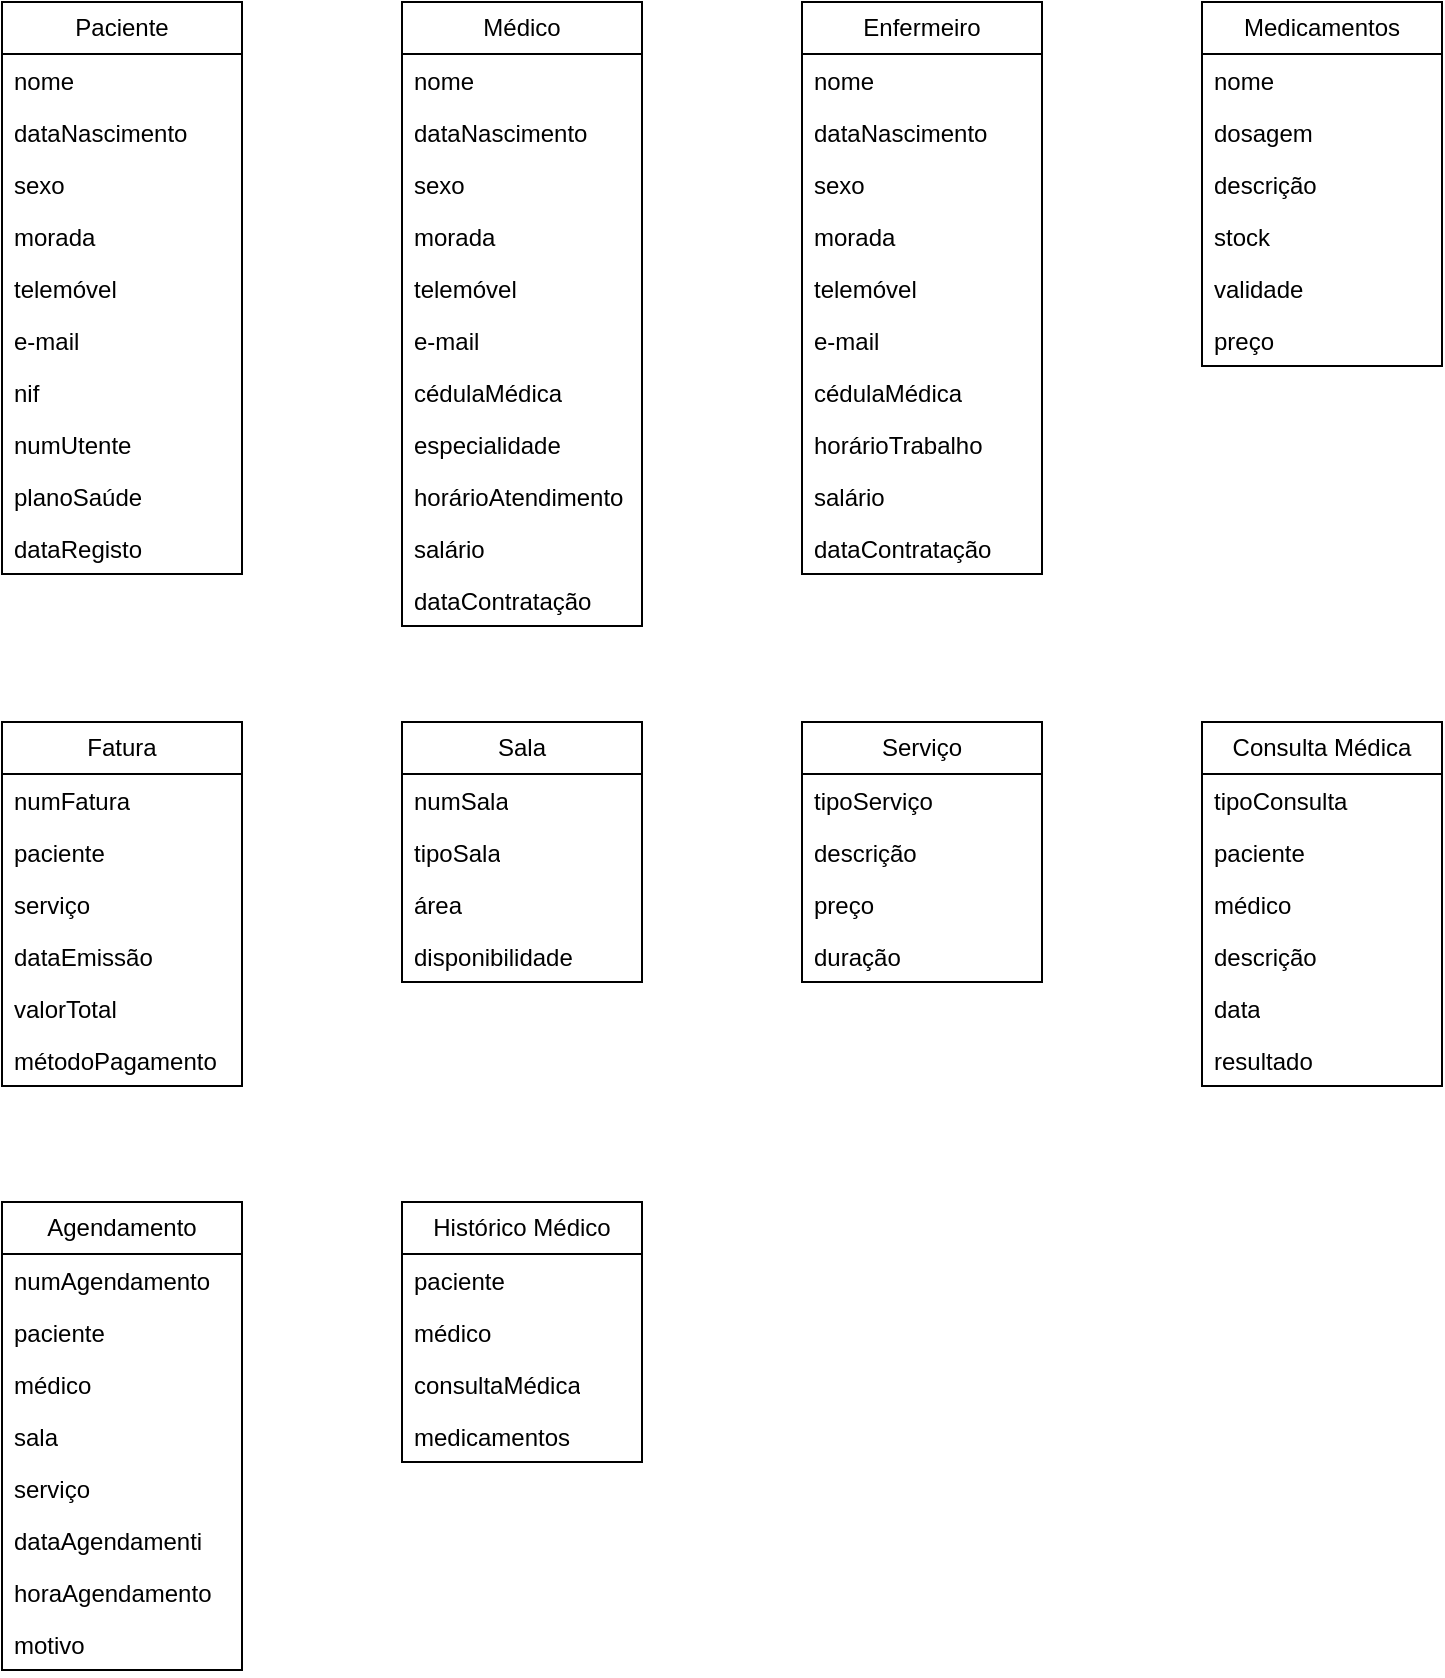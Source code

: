 <mxfile version="24.7.17" pages="2">
  <diagram id="C5RBs43oDa-KdzZeNtuy" name="Classes and attributes">
    <mxGraphModel dx="1434" dy="738" grid="1" gridSize="10" guides="1" tooltips="1" connect="1" arrows="1" fold="1" page="1" pageScale="1" pageWidth="827" pageHeight="1169" math="0" shadow="0">
      <root>
        <mxCell id="WIyWlLk6GJQsqaUBKTNV-0" />
        <mxCell id="WIyWlLk6GJQsqaUBKTNV-1" parent="WIyWlLk6GJQsqaUBKTNV-0" />
        <mxCell id="vs6-0RZW4j2yWJLPaU3m-24" value="Paciente" style="swimlane;fontStyle=0;childLayout=stackLayout;horizontal=1;startSize=26;fillColor=none;horizontalStack=0;resizeParent=1;resizeParentMax=0;resizeLast=0;collapsible=1;marginBottom=0;whiteSpace=wrap;html=1;" vertex="1" parent="WIyWlLk6GJQsqaUBKTNV-1">
          <mxGeometry x="40" y="40" width="120" height="286" as="geometry" />
        </mxCell>
        <mxCell id="vs6-0RZW4j2yWJLPaU3m-25" value="nome" style="text;strokeColor=none;fillColor=none;align=left;verticalAlign=top;spacingLeft=4;spacingRight=4;overflow=hidden;rotatable=0;points=[[0,0.5],[1,0.5]];portConstraint=eastwest;whiteSpace=wrap;html=1;" vertex="1" parent="vs6-0RZW4j2yWJLPaU3m-24">
          <mxGeometry y="26" width="120" height="26" as="geometry" />
        </mxCell>
        <mxCell id="vs6-0RZW4j2yWJLPaU3m-26" value="dataNascimento" style="text;strokeColor=none;fillColor=none;align=left;verticalAlign=top;spacingLeft=4;spacingRight=4;overflow=hidden;rotatable=0;points=[[0,0.5],[1,0.5]];portConstraint=eastwest;whiteSpace=wrap;html=1;" vertex="1" parent="vs6-0RZW4j2yWJLPaU3m-24">
          <mxGeometry y="52" width="120" height="26" as="geometry" />
        </mxCell>
        <mxCell id="vs6-0RZW4j2yWJLPaU3m-27" value="sexo" style="text;strokeColor=none;fillColor=none;align=left;verticalAlign=top;spacingLeft=4;spacingRight=4;overflow=hidden;rotatable=0;points=[[0,0.5],[1,0.5]];portConstraint=eastwest;whiteSpace=wrap;html=1;" vertex="1" parent="vs6-0RZW4j2yWJLPaU3m-24">
          <mxGeometry y="78" width="120" height="26" as="geometry" />
        </mxCell>
        <mxCell id="vs6-0RZW4j2yWJLPaU3m-28" value="morada" style="text;strokeColor=none;fillColor=none;align=left;verticalAlign=top;spacingLeft=4;spacingRight=4;overflow=hidden;rotatable=0;points=[[0,0.5],[1,0.5]];portConstraint=eastwest;whiteSpace=wrap;html=1;" vertex="1" parent="vs6-0RZW4j2yWJLPaU3m-24">
          <mxGeometry y="104" width="120" height="26" as="geometry" />
        </mxCell>
        <mxCell id="vs6-0RZW4j2yWJLPaU3m-29" value="telemóvel" style="text;strokeColor=none;fillColor=none;align=left;verticalAlign=top;spacingLeft=4;spacingRight=4;overflow=hidden;rotatable=0;points=[[0,0.5],[1,0.5]];portConstraint=eastwest;whiteSpace=wrap;html=1;" vertex="1" parent="vs6-0RZW4j2yWJLPaU3m-24">
          <mxGeometry y="130" width="120" height="26" as="geometry" />
        </mxCell>
        <mxCell id="vs6-0RZW4j2yWJLPaU3m-30" value="e-mail" style="text;strokeColor=none;fillColor=none;align=left;verticalAlign=top;spacingLeft=4;spacingRight=4;overflow=hidden;rotatable=0;points=[[0,0.5],[1,0.5]];portConstraint=eastwest;whiteSpace=wrap;html=1;" vertex="1" parent="vs6-0RZW4j2yWJLPaU3m-24">
          <mxGeometry y="156" width="120" height="26" as="geometry" />
        </mxCell>
        <mxCell id="vs6-0RZW4j2yWJLPaU3m-31" value="nif" style="text;strokeColor=none;fillColor=none;align=left;verticalAlign=top;spacingLeft=4;spacingRight=4;overflow=hidden;rotatable=0;points=[[0,0.5],[1,0.5]];portConstraint=eastwest;whiteSpace=wrap;html=1;" vertex="1" parent="vs6-0RZW4j2yWJLPaU3m-24">
          <mxGeometry y="182" width="120" height="26" as="geometry" />
        </mxCell>
        <mxCell id="vs6-0RZW4j2yWJLPaU3m-32" value="numUtente" style="text;strokeColor=none;fillColor=none;align=left;verticalAlign=top;spacingLeft=4;spacingRight=4;overflow=hidden;rotatable=0;points=[[0,0.5],[1,0.5]];portConstraint=eastwest;whiteSpace=wrap;html=1;" vertex="1" parent="vs6-0RZW4j2yWJLPaU3m-24">
          <mxGeometry y="208" width="120" height="26" as="geometry" />
        </mxCell>
        <mxCell id="vs6-0RZW4j2yWJLPaU3m-33" value="planoSaúde" style="text;strokeColor=none;fillColor=none;align=left;verticalAlign=top;spacingLeft=4;spacingRight=4;overflow=hidden;rotatable=0;points=[[0,0.5],[1,0.5]];portConstraint=eastwest;whiteSpace=wrap;html=1;" vertex="1" parent="vs6-0RZW4j2yWJLPaU3m-24">
          <mxGeometry y="234" width="120" height="26" as="geometry" />
        </mxCell>
        <mxCell id="vs6-0RZW4j2yWJLPaU3m-34" value="dataRegisto" style="text;strokeColor=none;fillColor=none;align=left;verticalAlign=top;spacingLeft=4;spacingRight=4;overflow=hidden;rotatable=0;points=[[0,0.5],[1,0.5]];portConstraint=eastwest;whiteSpace=wrap;html=1;" vertex="1" parent="vs6-0RZW4j2yWJLPaU3m-24">
          <mxGeometry y="260" width="120" height="26" as="geometry" />
        </mxCell>
        <mxCell id="vs6-0RZW4j2yWJLPaU3m-35" value="Médico" style="swimlane;fontStyle=0;childLayout=stackLayout;horizontal=1;startSize=26;fillColor=none;horizontalStack=0;resizeParent=1;resizeParentMax=0;resizeLast=0;collapsible=1;marginBottom=0;whiteSpace=wrap;html=1;" vertex="1" parent="WIyWlLk6GJQsqaUBKTNV-1">
          <mxGeometry x="240" y="40" width="120" height="312" as="geometry" />
        </mxCell>
        <mxCell id="vs6-0RZW4j2yWJLPaU3m-36" value="nome" style="text;strokeColor=none;fillColor=none;align=left;verticalAlign=top;spacingLeft=4;spacingRight=4;overflow=hidden;rotatable=0;points=[[0,0.5],[1,0.5]];portConstraint=eastwest;whiteSpace=wrap;html=1;" vertex="1" parent="vs6-0RZW4j2yWJLPaU3m-35">
          <mxGeometry y="26" width="120" height="26" as="geometry" />
        </mxCell>
        <mxCell id="vs6-0RZW4j2yWJLPaU3m-37" value="dataNascimento" style="text;strokeColor=none;fillColor=none;align=left;verticalAlign=top;spacingLeft=4;spacingRight=4;overflow=hidden;rotatable=0;points=[[0,0.5],[1,0.5]];portConstraint=eastwest;whiteSpace=wrap;html=1;" vertex="1" parent="vs6-0RZW4j2yWJLPaU3m-35">
          <mxGeometry y="52" width="120" height="26" as="geometry" />
        </mxCell>
        <mxCell id="vs6-0RZW4j2yWJLPaU3m-38" value="sexo" style="text;strokeColor=none;fillColor=none;align=left;verticalAlign=top;spacingLeft=4;spacingRight=4;overflow=hidden;rotatable=0;points=[[0,0.5],[1,0.5]];portConstraint=eastwest;whiteSpace=wrap;html=1;" vertex="1" parent="vs6-0RZW4j2yWJLPaU3m-35">
          <mxGeometry y="78" width="120" height="26" as="geometry" />
        </mxCell>
        <mxCell id="vs6-0RZW4j2yWJLPaU3m-39" value="morada" style="text;strokeColor=none;fillColor=none;align=left;verticalAlign=top;spacingLeft=4;spacingRight=4;overflow=hidden;rotatable=0;points=[[0,0.5],[1,0.5]];portConstraint=eastwest;whiteSpace=wrap;html=1;" vertex="1" parent="vs6-0RZW4j2yWJLPaU3m-35">
          <mxGeometry y="104" width="120" height="26" as="geometry" />
        </mxCell>
        <mxCell id="vs6-0RZW4j2yWJLPaU3m-40" value="telemóvel" style="text;strokeColor=none;fillColor=none;align=left;verticalAlign=top;spacingLeft=4;spacingRight=4;overflow=hidden;rotatable=0;points=[[0,0.5],[1,0.5]];portConstraint=eastwest;whiteSpace=wrap;html=1;" vertex="1" parent="vs6-0RZW4j2yWJLPaU3m-35">
          <mxGeometry y="130" width="120" height="26" as="geometry" />
        </mxCell>
        <mxCell id="vs6-0RZW4j2yWJLPaU3m-41" value="e-mail" style="text;strokeColor=none;fillColor=none;align=left;verticalAlign=top;spacingLeft=4;spacingRight=4;overflow=hidden;rotatable=0;points=[[0,0.5],[1,0.5]];portConstraint=eastwest;whiteSpace=wrap;html=1;" vertex="1" parent="vs6-0RZW4j2yWJLPaU3m-35">
          <mxGeometry y="156" width="120" height="26" as="geometry" />
        </mxCell>
        <mxCell id="vs6-0RZW4j2yWJLPaU3m-42" value="cédulaMédica" style="text;strokeColor=none;fillColor=none;align=left;verticalAlign=top;spacingLeft=4;spacingRight=4;overflow=hidden;rotatable=0;points=[[0,0.5],[1,0.5]];portConstraint=eastwest;whiteSpace=wrap;html=1;" vertex="1" parent="vs6-0RZW4j2yWJLPaU3m-35">
          <mxGeometry y="182" width="120" height="26" as="geometry" />
        </mxCell>
        <mxCell id="vs6-0RZW4j2yWJLPaU3m-43" value="especialidade" style="text;strokeColor=none;fillColor=none;align=left;verticalAlign=top;spacingLeft=4;spacingRight=4;overflow=hidden;rotatable=0;points=[[0,0.5],[1,0.5]];portConstraint=eastwest;whiteSpace=wrap;html=1;" vertex="1" parent="vs6-0RZW4j2yWJLPaU3m-35">
          <mxGeometry y="208" width="120" height="26" as="geometry" />
        </mxCell>
        <mxCell id="vs6-0RZW4j2yWJLPaU3m-44" value="horárioAtendimento" style="text;strokeColor=none;fillColor=none;align=left;verticalAlign=top;spacingLeft=4;spacingRight=4;overflow=hidden;rotatable=0;points=[[0,0.5],[1,0.5]];portConstraint=eastwest;whiteSpace=wrap;html=1;" vertex="1" parent="vs6-0RZW4j2yWJLPaU3m-35">
          <mxGeometry y="234" width="120" height="26" as="geometry" />
        </mxCell>
        <mxCell id="vs6-0RZW4j2yWJLPaU3m-45" value="salário" style="text;strokeColor=none;fillColor=none;align=left;verticalAlign=top;spacingLeft=4;spacingRight=4;overflow=hidden;rotatable=0;points=[[0,0.5],[1,0.5]];portConstraint=eastwest;whiteSpace=wrap;html=1;" vertex="1" parent="vs6-0RZW4j2yWJLPaU3m-35">
          <mxGeometry y="260" width="120" height="26" as="geometry" />
        </mxCell>
        <mxCell id="vs6-0RZW4j2yWJLPaU3m-46" value="dataContratação" style="text;strokeColor=none;fillColor=none;align=left;verticalAlign=top;spacingLeft=4;spacingRight=4;overflow=hidden;rotatable=0;points=[[0,0.5],[1,0.5]];portConstraint=eastwest;whiteSpace=wrap;html=1;" vertex="1" parent="vs6-0RZW4j2yWJLPaU3m-35">
          <mxGeometry y="286" width="120" height="26" as="geometry" />
        </mxCell>
        <mxCell id="vs6-0RZW4j2yWJLPaU3m-47" value="Enfermeiro" style="swimlane;fontStyle=0;childLayout=stackLayout;horizontal=1;startSize=26;fillColor=none;horizontalStack=0;resizeParent=1;resizeParentMax=0;resizeLast=0;collapsible=1;marginBottom=0;whiteSpace=wrap;html=1;" vertex="1" parent="WIyWlLk6GJQsqaUBKTNV-1">
          <mxGeometry x="440" y="40" width="120" height="286" as="geometry" />
        </mxCell>
        <mxCell id="vs6-0RZW4j2yWJLPaU3m-48" value="nome" style="text;strokeColor=none;fillColor=none;align=left;verticalAlign=top;spacingLeft=4;spacingRight=4;overflow=hidden;rotatable=0;points=[[0,0.5],[1,0.5]];portConstraint=eastwest;whiteSpace=wrap;html=1;" vertex="1" parent="vs6-0RZW4j2yWJLPaU3m-47">
          <mxGeometry y="26" width="120" height="26" as="geometry" />
        </mxCell>
        <mxCell id="vs6-0RZW4j2yWJLPaU3m-49" value="dataNascimento" style="text;strokeColor=none;fillColor=none;align=left;verticalAlign=top;spacingLeft=4;spacingRight=4;overflow=hidden;rotatable=0;points=[[0,0.5],[1,0.5]];portConstraint=eastwest;whiteSpace=wrap;html=1;" vertex="1" parent="vs6-0RZW4j2yWJLPaU3m-47">
          <mxGeometry y="52" width="120" height="26" as="geometry" />
        </mxCell>
        <mxCell id="vs6-0RZW4j2yWJLPaU3m-50" value="sexo" style="text;strokeColor=none;fillColor=none;align=left;verticalAlign=top;spacingLeft=4;spacingRight=4;overflow=hidden;rotatable=0;points=[[0,0.5],[1,0.5]];portConstraint=eastwest;whiteSpace=wrap;html=1;" vertex="1" parent="vs6-0RZW4j2yWJLPaU3m-47">
          <mxGeometry y="78" width="120" height="26" as="geometry" />
        </mxCell>
        <mxCell id="vs6-0RZW4j2yWJLPaU3m-51" value="morada" style="text;strokeColor=none;fillColor=none;align=left;verticalAlign=top;spacingLeft=4;spacingRight=4;overflow=hidden;rotatable=0;points=[[0,0.5],[1,0.5]];portConstraint=eastwest;whiteSpace=wrap;html=1;" vertex="1" parent="vs6-0RZW4j2yWJLPaU3m-47">
          <mxGeometry y="104" width="120" height="26" as="geometry" />
        </mxCell>
        <mxCell id="vs6-0RZW4j2yWJLPaU3m-52" value="telemóvel" style="text;strokeColor=none;fillColor=none;align=left;verticalAlign=top;spacingLeft=4;spacingRight=4;overflow=hidden;rotatable=0;points=[[0,0.5],[1,0.5]];portConstraint=eastwest;whiteSpace=wrap;html=1;" vertex="1" parent="vs6-0RZW4j2yWJLPaU3m-47">
          <mxGeometry y="130" width="120" height="26" as="geometry" />
        </mxCell>
        <mxCell id="vs6-0RZW4j2yWJLPaU3m-53" value="e-mail" style="text;strokeColor=none;fillColor=none;align=left;verticalAlign=top;spacingLeft=4;spacingRight=4;overflow=hidden;rotatable=0;points=[[0,0.5],[1,0.5]];portConstraint=eastwest;whiteSpace=wrap;html=1;" vertex="1" parent="vs6-0RZW4j2yWJLPaU3m-47">
          <mxGeometry y="156" width="120" height="26" as="geometry" />
        </mxCell>
        <mxCell id="vs6-0RZW4j2yWJLPaU3m-54" value="cédulaMédica" style="text;strokeColor=none;fillColor=none;align=left;verticalAlign=top;spacingLeft=4;spacingRight=4;overflow=hidden;rotatable=0;points=[[0,0.5],[1,0.5]];portConstraint=eastwest;whiteSpace=wrap;html=1;" vertex="1" parent="vs6-0RZW4j2yWJLPaU3m-47">
          <mxGeometry y="182" width="120" height="26" as="geometry" />
        </mxCell>
        <mxCell id="vs6-0RZW4j2yWJLPaU3m-56" value="horárioTrabalho" style="text;strokeColor=none;fillColor=none;align=left;verticalAlign=top;spacingLeft=4;spacingRight=4;overflow=hidden;rotatable=0;points=[[0,0.5],[1,0.5]];portConstraint=eastwest;whiteSpace=wrap;html=1;" vertex="1" parent="vs6-0RZW4j2yWJLPaU3m-47">
          <mxGeometry y="208" width="120" height="26" as="geometry" />
        </mxCell>
        <mxCell id="vs6-0RZW4j2yWJLPaU3m-57" value="salário" style="text;strokeColor=none;fillColor=none;align=left;verticalAlign=top;spacingLeft=4;spacingRight=4;overflow=hidden;rotatable=0;points=[[0,0.5],[1,0.5]];portConstraint=eastwest;whiteSpace=wrap;html=1;" vertex="1" parent="vs6-0RZW4j2yWJLPaU3m-47">
          <mxGeometry y="234" width="120" height="26" as="geometry" />
        </mxCell>
        <mxCell id="vs6-0RZW4j2yWJLPaU3m-58" value="dataContratação" style="text;strokeColor=none;fillColor=none;align=left;verticalAlign=top;spacingLeft=4;spacingRight=4;overflow=hidden;rotatable=0;points=[[0,0.5],[1,0.5]];portConstraint=eastwest;whiteSpace=wrap;html=1;" vertex="1" parent="vs6-0RZW4j2yWJLPaU3m-47">
          <mxGeometry y="260" width="120" height="26" as="geometry" />
        </mxCell>
        <mxCell id="vs6-0RZW4j2yWJLPaU3m-59" value="Medicamentos" style="swimlane;fontStyle=0;childLayout=stackLayout;horizontal=1;startSize=26;fillColor=none;horizontalStack=0;resizeParent=1;resizeParentMax=0;resizeLast=0;collapsible=1;marginBottom=0;whiteSpace=wrap;html=1;" vertex="1" parent="WIyWlLk6GJQsqaUBKTNV-1">
          <mxGeometry x="640" y="40" width="120" height="182" as="geometry" />
        </mxCell>
        <mxCell id="vs6-0RZW4j2yWJLPaU3m-60" value="nome&amp;nbsp;" style="text;strokeColor=none;fillColor=none;align=left;verticalAlign=top;spacingLeft=4;spacingRight=4;overflow=hidden;rotatable=0;points=[[0,0.5],[1,0.5]];portConstraint=eastwest;whiteSpace=wrap;html=1;" vertex="1" parent="vs6-0RZW4j2yWJLPaU3m-59">
          <mxGeometry y="26" width="120" height="26" as="geometry" />
        </mxCell>
        <mxCell id="vs6-0RZW4j2yWJLPaU3m-61" value="dosagem" style="text;strokeColor=none;fillColor=none;align=left;verticalAlign=top;spacingLeft=4;spacingRight=4;overflow=hidden;rotatable=0;points=[[0,0.5],[1,0.5]];portConstraint=eastwest;whiteSpace=wrap;html=1;" vertex="1" parent="vs6-0RZW4j2yWJLPaU3m-59">
          <mxGeometry y="52" width="120" height="26" as="geometry" />
        </mxCell>
        <mxCell id="vs6-0RZW4j2yWJLPaU3m-62" value="descrição" style="text;strokeColor=none;fillColor=none;align=left;verticalAlign=top;spacingLeft=4;spacingRight=4;overflow=hidden;rotatable=0;points=[[0,0.5],[1,0.5]];portConstraint=eastwest;whiteSpace=wrap;html=1;" vertex="1" parent="vs6-0RZW4j2yWJLPaU3m-59">
          <mxGeometry y="78" width="120" height="26" as="geometry" />
        </mxCell>
        <mxCell id="vs6-0RZW4j2yWJLPaU3m-63" value="stock" style="text;strokeColor=none;fillColor=none;align=left;verticalAlign=top;spacingLeft=4;spacingRight=4;overflow=hidden;rotatable=0;points=[[0,0.5],[1,0.5]];portConstraint=eastwest;whiteSpace=wrap;html=1;" vertex="1" parent="vs6-0RZW4j2yWJLPaU3m-59">
          <mxGeometry y="104" width="120" height="26" as="geometry" />
        </mxCell>
        <mxCell id="vs6-0RZW4j2yWJLPaU3m-64" value="validade" style="text;strokeColor=none;fillColor=none;align=left;verticalAlign=top;spacingLeft=4;spacingRight=4;overflow=hidden;rotatable=0;points=[[0,0.5],[1,0.5]];portConstraint=eastwest;whiteSpace=wrap;html=1;" vertex="1" parent="vs6-0RZW4j2yWJLPaU3m-59">
          <mxGeometry y="130" width="120" height="26" as="geometry" />
        </mxCell>
        <mxCell id="vs6-0RZW4j2yWJLPaU3m-65" value="preço" style="text;strokeColor=none;fillColor=none;align=left;verticalAlign=top;spacingLeft=4;spacingRight=4;overflow=hidden;rotatable=0;points=[[0,0.5],[1,0.5]];portConstraint=eastwest;whiteSpace=wrap;html=1;" vertex="1" parent="vs6-0RZW4j2yWJLPaU3m-59">
          <mxGeometry y="156" width="120" height="26" as="geometry" />
        </mxCell>
        <mxCell id="vs6-0RZW4j2yWJLPaU3m-66" value="Fatura" style="swimlane;fontStyle=0;childLayout=stackLayout;horizontal=1;startSize=26;fillColor=none;horizontalStack=0;resizeParent=1;resizeParentMax=0;resizeLast=0;collapsible=1;marginBottom=0;whiteSpace=wrap;html=1;" vertex="1" parent="WIyWlLk6GJQsqaUBKTNV-1">
          <mxGeometry x="40" y="400" width="120" height="182" as="geometry" />
        </mxCell>
        <mxCell id="vs6-0RZW4j2yWJLPaU3m-67" value="numFatura" style="text;strokeColor=none;fillColor=none;align=left;verticalAlign=top;spacingLeft=4;spacingRight=4;overflow=hidden;rotatable=0;points=[[0,0.5],[1,0.5]];portConstraint=eastwest;whiteSpace=wrap;html=1;" vertex="1" parent="vs6-0RZW4j2yWJLPaU3m-66">
          <mxGeometry y="26" width="120" height="26" as="geometry" />
        </mxCell>
        <mxCell id="vs6-0RZW4j2yWJLPaU3m-68" value="paciente" style="text;strokeColor=none;fillColor=none;align=left;verticalAlign=top;spacingLeft=4;spacingRight=4;overflow=hidden;rotatable=0;points=[[0,0.5],[1,0.5]];portConstraint=eastwest;whiteSpace=wrap;html=1;" vertex="1" parent="vs6-0RZW4j2yWJLPaU3m-66">
          <mxGeometry y="52" width="120" height="26" as="geometry" />
        </mxCell>
        <mxCell id="vs6-0RZW4j2yWJLPaU3m-69" value="serviço" style="text;strokeColor=none;fillColor=none;align=left;verticalAlign=top;spacingLeft=4;spacingRight=4;overflow=hidden;rotatable=0;points=[[0,0.5],[1,0.5]];portConstraint=eastwest;whiteSpace=wrap;html=1;" vertex="1" parent="vs6-0RZW4j2yWJLPaU3m-66">
          <mxGeometry y="78" width="120" height="26" as="geometry" />
        </mxCell>
        <mxCell id="vs6-0RZW4j2yWJLPaU3m-70" value="dataEmissão" style="text;strokeColor=none;fillColor=none;align=left;verticalAlign=top;spacingLeft=4;spacingRight=4;overflow=hidden;rotatable=0;points=[[0,0.5],[1,0.5]];portConstraint=eastwest;whiteSpace=wrap;html=1;" vertex="1" parent="vs6-0RZW4j2yWJLPaU3m-66">
          <mxGeometry y="104" width="120" height="26" as="geometry" />
        </mxCell>
        <mxCell id="vs6-0RZW4j2yWJLPaU3m-71" value="valorTotal" style="text;strokeColor=none;fillColor=none;align=left;verticalAlign=top;spacingLeft=4;spacingRight=4;overflow=hidden;rotatable=0;points=[[0,0.5],[1,0.5]];portConstraint=eastwest;whiteSpace=wrap;html=1;" vertex="1" parent="vs6-0RZW4j2yWJLPaU3m-66">
          <mxGeometry y="130" width="120" height="26" as="geometry" />
        </mxCell>
        <mxCell id="vs6-0RZW4j2yWJLPaU3m-74" value="métodoPagamento" style="text;strokeColor=none;fillColor=none;align=left;verticalAlign=top;spacingLeft=4;spacingRight=4;overflow=hidden;rotatable=0;points=[[0,0.5],[1,0.5]];portConstraint=eastwest;whiteSpace=wrap;html=1;" vertex="1" parent="vs6-0RZW4j2yWJLPaU3m-66">
          <mxGeometry y="156" width="120" height="26" as="geometry" />
        </mxCell>
        <mxCell id="vs6-0RZW4j2yWJLPaU3m-75" value="Sala" style="swimlane;fontStyle=0;childLayout=stackLayout;horizontal=1;startSize=26;fillColor=none;horizontalStack=0;resizeParent=1;resizeParentMax=0;resizeLast=0;collapsible=1;marginBottom=0;whiteSpace=wrap;html=1;" vertex="1" parent="WIyWlLk6GJQsqaUBKTNV-1">
          <mxGeometry x="240" y="400" width="120" height="130" as="geometry" />
        </mxCell>
        <mxCell id="vs6-0RZW4j2yWJLPaU3m-76" value="numSala" style="text;strokeColor=none;fillColor=none;align=left;verticalAlign=top;spacingLeft=4;spacingRight=4;overflow=hidden;rotatable=0;points=[[0,0.5],[1,0.5]];portConstraint=eastwest;whiteSpace=wrap;html=1;" vertex="1" parent="vs6-0RZW4j2yWJLPaU3m-75">
          <mxGeometry y="26" width="120" height="26" as="geometry" />
        </mxCell>
        <mxCell id="vs6-0RZW4j2yWJLPaU3m-77" value="tipoSala" style="text;strokeColor=none;fillColor=none;align=left;verticalAlign=top;spacingLeft=4;spacingRight=4;overflow=hidden;rotatable=0;points=[[0,0.5],[1,0.5]];portConstraint=eastwest;whiteSpace=wrap;html=1;" vertex="1" parent="vs6-0RZW4j2yWJLPaU3m-75">
          <mxGeometry y="52" width="120" height="26" as="geometry" />
        </mxCell>
        <mxCell id="vs6-0RZW4j2yWJLPaU3m-78" value="área" style="text;strokeColor=none;fillColor=none;align=left;verticalAlign=top;spacingLeft=4;spacingRight=4;overflow=hidden;rotatable=0;points=[[0,0.5],[1,0.5]];portConstraint=eastwest;whiteSpace=wrap;html=1;" vertex="1" parent="vs6-0RZW4j2yWJLPaU3m-75">
          <mxGeometry y="78" width="120" height="26" as="geometry" />
        </mxCell>
        <mxCell id="vs6-0RZW4j2yWJLPaU3m-79" value="disponibilidade" style="text;strokeColor=none;fillColor=none;align=left;verticalAlign=top;spacingLeft=4;spacingRight=4;overflow=hidden;rotatable=0;points=[[0,0.5],[1,0.5]];portConstraint=eastwest;whiteSpace=wrap;html=1;" vertex="1" parent="vs6-0RZW4j2yWJLPaU3m-75">
          <mxGeometry y="104" width="120" height="26" as="geometry" />
        </mxCell>
        <mxCell id="vs6-0RZW4j2yWJLPaU3m-80" value="Serviço" style="swimlane;fontStyle=0;childLayout=stackLayout;horizontal=1;startSize=26;fillColor=none;horizontalStack=0;resizeParent=1;resizeParentMax=0;resizeLast=0;collapsible=1;marginBottom=0;whiteSpace=wrap;html=1;" vertex="1" parent="WIyWlLk6GJQsqaUBKTNV-1">
          <mxGeometry x="440" y="400" width="120" height="130" as="geometry" />
        </mxCell>
        <mxCell id="vs6-0RZW4j2yWJLPaU3m-81" value="tipoServiço" style="text;strokeColor=none;fillColor=none;align=left;verticalAlign=top;spacingLeft=4;spacingRight=4;overflow=hidden;rotatable=0;points=[[0,0.5],[1,0.5]];portConstraint=eastwest;whiteSpace=wrap;html=1;" vertex="1" parent="vs6-0RZW4j2yWJLPaU3m-80">
          <mxGeometry y="26" width="120" height="26" as="geometry" />
        </mxCell>
        <mxCell id="vs6-0RZW4j2yWJLPaU3m-82" value="descrição" style="text;strokeColor=none;fillColor=none;align=left;verticalAlign=top;spacingLeft=4;spacingRight=4;overflow=hidden;rotatable=0;points=[[0,0.5],[1,0.5]];portConstraint=eastwest;whiteSpace=wrap;html=1;" vertex="1" parent="vs6-0RZW4j2yWJLPaU3m-80">
          <mxGeometry y="52" width="120" height="26" as="geometry" />
        </mxCell>
        <mxCell id="vs6-0RZW4j2yWJLPaU3m-83" value="preço" style="text;strokeColor=none;fillColor=none;align=left;verticalAlign=top;spacingLeft=4;spacingRight=4;overflow=hidden;rotatable=0;points=[[0,0.5],[1,0.5]];portConstraint=eastwest;whiteSpace=wrap;html=1;" vertex="1" parent="vs6-0RZW4j2yWJLPaU3m-80">
          <mxGeometry y="78" width="120" height="26" as="geometry" />
        </mxCell>
        <mxCell id="vs6-0RZW4j2yWJLPaU3m-84" value="duração" style="text;strokeColor=none;fillColor=none;align=left;verticalAlign=top;spacingLeft=4;spacingRight=4;overflow=hidden;rotatable=0;points=[[0,0.5],[1,0.5]];portConstraint=eastwest;whiteSpace=wrap;html=1;" vertex="1" parent="vs6-0RZW4j2yWJLPaU3m-80">
          <mxGeometry y="104" width="120" height="26" as="geometry" />
        </mxCell>
        <mxCell id="vs6-0RZW4j2yWJLPaU3m-86" value="Consulta Médica" style="swimlane;fontStyle=0;childLayout=stackLayout;horizontal=1;startSize=26;fillColor=none;horizontalStack=0;resizeParent=1;resizeParentMax=0;resizeLast=0;collapsible=1;marginBottom=0;whiteSpace=wrap;html=1;" vertex="1" parent="WIyWlLk6GJQsqaUBKTNV-1">
          <mxGeometry x="640" y="400" width="120" height="182" as="geometry" />
        </mxCell>
        <mxCell id="vs6-0RZW4j2yWJLPaU3m-87" value="tipoConsulta" style="text;strokeColor=none;fillColor=none;align=left;verticalAlign=top;spacingLeft=4;spacingRight=4;overflow=hidden;rotatable=0;points=[[0,0.5],[1,0.5]];portConstraint=eastwest;whiteSpace=wrap;html=1;" vertex="1" parent="vs6-0RZW4j2yWJLPaU3m-86">
          <mxGeometry y="26" width="120" height="26" as="geometry" />
        </mxCell>
        <mxCell id="vs6-0RZW4j2yWJLPaU3m-88" value="paciente" style="text;strokeColor=none;fillColor=none;align=left;verticalAlign=top;spacingLeft=4;spacingRight=4;overflow=hidden;rotatable=0;points=[[0,0.5],[1,0.5]];portConstraint=eastwest;whiteSpace=wrap;html=1;" vertex="1" parent="vs6-0RZW4j2yWJLPaU3m-86">
          <mxGeometry y="52" width="120" height="26" as="geometry" />
        </mxCell>
        <mxCell id="vs6-0RZW4j2yWJLPaU3m-89" value="médico" style="text;strokeColor=none;fillColor=none;align=left;verticalAlign=top;spacingLeft=4;spacingRight=4;overflow=hidden;rotatable=0;points=[[0,0.5],[1,0.5]];portConstraint=eastwest;whiteSpace=wrap;html=1;" vertex="1" parent="vs6-0RZW4j2yWJLPaU3m-86">
          <mxGeometry y="78" width="120" height="26" as="geometry" />
        </mxCell>
        <mxCell id="vs6-0RZW4j2yWJLPaU3m-90" value="descrição" style="text;strokeColor=none;fillColor=none;align=left;verticalAlign=top;spacingLeft=4;spacingRight=4;overflow=hidden;rotatable=0;points=[[0,0.5],[1,0.5]];portConstraint=eastwest;whiteSpace=wrap;html=1;" vertex="1" parent="vs6-0RZW4j2yWJLPaU3m-86">
          <mxGeometry y="104" width="120" height="26" as="geometry" />
        </mxCell>
        <mxCell id="vs6-0RZW4j2yWJLPaU3m-91" value="data" style="text;strokeColor=none;fillColor=none;align=left;verticalAlign=top;spacingLeft=4;spacingRight=4;overflow=hidden;rotatable=0;points=[[0,0.5],[1,0.5]];portConstraint=eastwest;whiteSpace=wrap;html=1;" vertex="1" parent="vs6-0RZW4j2yWJLPaU3m-86">
          <mxGeometry y="130" width="120" height="26" as="geometry" />
        </mxCell>
        <mxCell id="vs6-0RZW4j2yWJLPaU3m-92" value="resultado" style="text;strokeColor=none;fillColor=none;align=left;verticalAlign=top;spacingLeft=4;spacingRight=4;overflow=hidden;rotatable=0;points=[[0,0.5],[1,0.5]];portConstraint=eastwest;whiteSpace=wrap;html=1;" vertex="1" parent="vs6-0RZW4j2yWJLPaU3m-86">
          <mxGeometry y="156" width="120" height="26" as="geometry" />
        </mxCell>
        <mxCell id="vs6-0RZW4j2yWJLPaU3m-93" value="Agendamento" style="swimlane;fontStyle=0;childLayout=stackLayout;horizontal=1;startSize=26;fillColor=none;horizontalStack=0;resizeParent=1;resizeParentMax=0;resizeLast=0;collapsible=1;marginBottom=0;whiteSpace=wrap;html=1;" vertex="1" parent="WIyWlLk6GJQsqaUBKTNV-1">
          <mxGeometry x="40" y="640" width="120" height="234" as="geometry" />
        </mxCell>
        <mxCell id="vs6-0RZW4j2yWJLPaU3m-94" value="numAgendamento" style="text;strokeColor=none;fillColor=none;align=left;verticalAlign=top;spacingLeft=4;spacingRight=4;overflow=hidden;rotatable=0;points=[[0,0.5],[1,0.5]];portConstraint=eastwest;whiteSpace=wrap;html=1;" vertex="1" parent="vs6-0RZW4j2yWJLPaU3m-93">
          <mxGeometry y="26" width="120" height="26" as="geometry" />
        </mxCell>
        <mxCell id="vs6-0RZW4j2yWJLPaU3m-95" value="paciente" style="text;strokeColor=none;fillColor=none;align=left;verticalAlign=top;spacingLeft=4;spacingRight=4;overflow=hidden;rotatable=0;points=[[0,0.5],[1,0.5]];portConstraint=eastwest;whiteSpace=wrap;html=1;" vertex="1" parent="vs6-0RZW4j2yWJLPaU3m-93">
          <mxGeometry y="52" width="120" height="26" as="geometry" />
        </mxCell>
        <mxCell id="vs6-0RZW4j2yWJLPaU3m-96" value="médico" style="text;strokeColor=none;fillColor=none;align=left;verticalAlign=top;spacingLeft=4;spacingRight=4;overflow=hidden;rotatable=0;points=[[0,0.5],[1,0.5]];portConstraint=eastwest;whiteSpace=wrap;html=1;" vertex="1" parent="vs6-0RZW4j2yWJLPaU3m-93">
          <mxGeometry y="78" width="120" height="26" as="geometry" />
        </mxCell>
        <mxCell id="vs6-0RZW4j2yWJLPaU3m-97" value="sala" style="text;strokeColor=none;fillColor=none;align=left;verticalAlign=top;spacingLeft=4;spacingRight=4;overflow=hidden;rotatable=0;points=[[0,0.5],[1,0.5]];portConstraint=eastwest;whiteSpace=wrap;html=1;" vertex="1" parent="vs6-0RZW4j2yWJLPaU3m-93">
          <mxGeometry y="104" width="120" height="26" as="geometry" />
        </mxCell>
        <mxCell id="vs6-0RZW4j2yWJLPaU3m-98" value="serviço" style="text;strokeColor=none;fillColor=none;align=left;verticalAlign=top;spacingLeft=4;spacingRight=4;overflow=hidden;rotatable=0;points=[[0,0.5],[1,0.5]];portConstraint=eastwest;whiteSpace=wrap;html=1;" vertex="1" parent="vs6-0RZW4j2yWJLPaU3m-93">
          <mxGeometry y="130" width="120" height="26" as="geometry" />
        </mxCell>
        <mxCell id="vs6-0RZW4j2yWJLPaU3m-99" value="dataAgendamenti" style="text;strokeColor=none;fillColor=none;align=left;verticalAlign=top;spacingLeft=4;spacingRight=4;overflow=hidden;rotatable=0;points=[[0,0.5],[1,0.5]];portConstraint=eastwest;whiteSpace=wrap;html=1;" vertex="1" parent="vs6-0RZW4j2yWJLPaU3m-93">
          <mxGeometry y="156" width="120" height="26" as="geometry" />
        </mxCell>
        <mxCell id="vs6-0RZW4j2yWJLPaU3m-100" value="horaAgendamento" style="text;strokeColor=none;fillColor=none;align=left;verticalAlign=top;spacingLeft=4;spacingRight=4;overflow=hidden;rotatable=0;points=[[0,0.5],[1,0.5]];portConstraint=eastwest;whiteSpace=wrap;html=1;" vertex="1" parent="vs6-0RZW4j2yWJLPaU3m-93">
          <mxGeometry y="182" width="120" height="26" as="geometry" />
        </mxCell>
        <mxCell id="vs6-0RZW4j2yWJLPaU3m-101" value="motivo" style="text;strokeColor=none;fillColor=none;align=left;verticalAlign=top;spacingLeft=4;spacingRight=4;overflow=hidden;rotatable=0;points=[[0,0.5],[1,0.5]];portConstraint=eastwest;whiteSpace=wrap;html=1;" vertex="1" parent="vs6-0RZW4j2yWJLPaU3m-93">
          <mxGeometry y="208" width="120" height="26" as="geometry" />
        </mxCell>
        <mxCell id="vs6-0RZW4j2yWJLPaU3m-102" value="Histórico Médico" style="swimlane;fontStyle=0;childLayout=stackLayout;horizontal=1;startSize=26;fillColor=none;horizontalStack=0;resizeParent=1;resizeParentMax=0;resizeLast=0;collapsible=1;marginBottom=0;whiteSpace=wrap;html=1;" vertex="1" parent="WIyWlLk6GJQsqaUBKTNV-1">
          <mxGeometry x="240" y="640" width="120" height="130" as="geometry" />
        </mxCell>
        <mxCell id="vs6-0RZW4j2yWJLPaU3m-103" value="paciente" style="text;strokeColor=none;fillColor=none;align=left;verticalAlign=top;spacingLeft=4;spacingRight=4;overflow=hidden;rotatable=0;points=[[0,0.5],[1,0.5]];portConstraint=eastwest;whiteSpace=wrap;html=1;" vertex="1" parent="vs6-0RZW4j2yWJLPaU3m-102">
          <mxGeometry y="26" width="120" height="26" as="geometry" />
        </mxCell>
        <mxCell id="vs6-0RZW4j2yWJLPaU3m-104" value="médico" style="text;strokeColor=none;fillColor=none;align=left;verticalAlign=top;spacingLeft=4;spacingRight=4;overflow=hidden;rotatable=0;points=[[0,0.5],[1,0.5]];portConstraint=eastwest;whiteSpace=wrap;html=1;" vertex="1" parent="vs6-0RZW4j2yWJLPaU3m-102">
          <mxGeometry y="52" width="120" height="26" as="geometry" />
        </mxCell>
        <mxCell id="vs6-0RZW4j2yWJLPaU3m-105" value="consultaMédica" style="text;strokeColor=none;fillColor=none;align=left;verticalAlign=top;spacingLeft=4;spacingRight=4;overflow=hidden;rotatable=0;points=[[0,0.5],[1,0.5]];portConstraint=eastwest;whiteSpace=wrap;html=1;" vertex="1" parent="vs6-0RZW4j2yWJLPaU3m-102">
          <mxGeometry y="78" width="120" height="26" as="geometry" />
        </mxCell>
        <mxCell id="vs6-0RZW4j2yWJLPaU3m-106" value="medicamentos" style="text;strokeColor=none;fillColor=none;align=left;verticalAlign=top;spacingLeft=4;spacingRight=4;overflow=hidden;rotatable=0;points=[[0,0.5],[1,0.5]];portConstraint=eastwest;whiteSpace=wrap;html=1;" vertex="1" parent="vs6-0RZW4j2yWJLPaU3m-102">
          <mxGeometry y="104" width="120" height="26" as="geometry" />
        </mxCell>
      </root>
    </mxGraphModel>
  </diagram>
  <diagram name="UML Design" id="bHpeeU1WAHHiw0zDzEaM">
    <mxGraphModel dx="869" dy="447" grid="1" gridSize="10" guides="1" tooltips="1" connect="1" arrows="1" fold="1" page="1" pageScale="1" pageWidth="827" pageHeight="1169" math="0" shadow="0">
      <root>
        <mxCell id="trkA-g116i485zLUoxIm-0" />
        <mxCell id="trkA-g116i485zLUoxIm-1" parent="trkA-g116i485zLUoxIm-0" />
        <mxCell id="TTDMlYeFs53Vh9n0_IAg-5" style="edgeStyle=orthogonalEdgeStyle;shape=connector;rounded=0;orthogonalLoop=1;jettySize=auto;html=1;exitX=1;exitY=0.5;exitDx=0;exitDy=0;entryX=0;entryY=0.5;entryDx=0;entryDy=0;strokeColor=default;align=left;verticalAlign=top;fontFamily=Helvetica;fontSize=11;fontColor=default;labelBackgroundColor=default;endArrow=none;endFill=0;" edge="1" parent="trkA-g116i485zLUoxIm-1" source="trkA-g116i485zLUoxIm-2" target="trkA-g116i485zLUoxIm-13">
          <mxGeometry relative="1" as="geometry" />
        </mxCell>
        <mxCell id="TTDMlYeFs53Vh9n0_IAg-6" style="edgeStyle=orthogonalEdgeStyle;shape=connector;rounded=0;orthogonalLoop=1;jettySize=auto;html=1;exitX=0.5;exitY=1;exitDx=0;exitDy=0;strokeColor=default;align=left;verticalAlign=top;fontFamily=Helvetica;fontSize=11;fontColor=default;labelBackgroundColor=default;endArrow=none;endFill=0;" edge="1" parent="trkA-g116i485zLUoxIm-1" source="trkA-g116i485zLUoxIm-2" target="trkA-g116i485zLUoxIm-60">
          <mxGeometry relative="1" as="geometry" />
        </mxCell>
        <mxCell id="TTDMlYeFs53Vh9n0_IAg-12" style="edgeStyle=orthogonalEdgeStyle;shape=connector;rounded=0;orthogonalLoop=1;jettySize=auto;html=1;exitX=0;exitY=0.75;exitDx=0;exitDy=0;entryX=0;entryY=0.5;entryDx=0;entryDy=0;strokeColor=default;align=left;verticalAlign=top;fontFamily=Helvetica;fontSize=11;fontColor=default;labelBackgroundColor=default;endArrow=none;endFill=0;" edge="1" parent="trkA-g116i485zLUoxIm-1" source="trkA-g116i485zLUoxIm-2" target="trkA-g116i485zLUoxIm-76">
          <mxGeometry relative="1" as="geometry">
            <Array as="points">
              <mxPoint x="200" y="153" />
              <mxPoint x="200" y="445" />
            </Array>
          </mxGeometry>
        </mxCell>
        <mxCell id="TTDMlYeFs53Vh9n0_IAg-15" style="edgeStyle=orthogonalEdgeStyle;shape=connector;rounded=0;orthogonalLoop=1;jettySize=auto;html=1;exitX=0.5;exitY=0;exitDx=0;exitDy=0;entryX=0.5;entryY=0;entryDx=0;entryDy=0;strokeColor=default;align=left;verticalAlign=top;fontFamily=Helvetica;fontSize=11;fontColor=default;labelBackgroundColor=default;endArrow=none;endFill=0;" edge="1" parent="trkA-g116i485zLUoxIm-1" source="trkA-g116i485zLUoxIm-2" target="trkA-g116i485zLUoxIm-67">
          <mxGeometry relative="1" as="geometry" />
        </mxCell>
        <mxCell id="trkA-g116i485zLUoxIm-2" value="Paciente" style="swimlane;fontStyle=0;childLayout=stackLayout;horizontal=1;startSize=26;fillColor=none;horizontalStack=0;resizeParent=1;resizeParentMax=0;resizeLast=0;collapsible=1;marginBottom=0;whiteSpace=wrap;html=1;" vertex="1" collapsed="1" parent="trkA-g116i485zLUoxIm-1">
          <mxGeometry x="240" y="130" width="90" height="30" as="geometry">
            <mxRectangle x="40" y="40" width="120" height="286" as="alternateBounds" />
          </mxGeometry>
        </mxCell>
        <mxCell id="trkA-g116i485zLUoxIm-3" value="nome" style="text;strokeColor=none;fillColor=none;align=left;verticalAlign=top;spacingLeft=4;spacingRight=4;overflow=hidden;rotatable=0;points=[[0,0.5],[1,0.5]];portConstraint=eastwest;whiteSpace=wrap;html=1;" vertex="1" parent="trkA-g116i485zLUoxIm-2">
          <mxGeometry y="26" width="120" height="26" as="geometry" />
        </mxCell>
        <mxCell id="trkA-g116i485zLUoxIm-4" value="dataNascimento" style="text;strokeColor=none;fillColor=none;align=left;verticalAlign=top;spacingLeft=4;spacingRight=4;overflow=hidden;rotatable=0;points=[[0,0.5],[1,0.5]];portConstraint=eastwest;whiteSpace=wrap;html=1;" vertex="1" parent="trkA-g116i485zLUoxIm-2">
          <mxGeometry y="52" width="120" height="26" as="geometry" />
        </mxCell>
        <mxCell id="trkA-g116i485zLUoxIm-5" value="sexo" style="text;strokeColor=none;fillColor=none;align=left;verticalAlign=top;spacingLeft=4;spacingRight=4;overflow=hidden;rotatable=0;points=[[0,0.5],[1,0.5]];portConstraint=eastwest;whiteSpace=wrap;html=1;" vertex="1" parent="trkA-g116i485zLUoxIm-2">
          <mxGeometry y="78" width="120" height="26" as="geometry" />
        </mxCell>
        <mxCell id="trkA-g116i485zLUoxIm-6" value="morada" style="text;strokeColor=none;fillColor=none;align=left;verticalAlign=top;spacingLeft=4;spacingRight=4;overflow=hidden;rotatable=0;points=[[0,0.5],[1,0.5]];portConstraint=eastwest;whiteSpace=wrap;html=1;" vertex="1" parent="trkA-g116i485zLUoxIm-2">
          <mxGeometry y="104" width="120" height="26" as="geometry" />
        </mxCell>
        <mxCell id="trkA-g116i485zLUoxIm-7" value="telemóvel" style="text;strokeColor=none;fillColor=none;align=left;verticalAlign=top;spacingLeft=4;spacingRight=4;overflow=hidden;rotatable=0;points=[[0,0.5],[1,0.5]];portConstraint=eastwest;whiteSpace=wrap;html=1;" vertex="1" parent="trkA-g116i485zLUoxIm-2">
          <mxGeometry y="130" width="120" height="26" as="geometry" />
        </mxCell>
        <mxCell id="trkA-g116i485zLUoxIm-8" value="e-mail" style="text;strokeColor=none;fillColor=none;align=left;verticalAlign=top;spacingLeft=4;spacingRight=4;overflow=hidden;rotatable=0;points=[[0,0.5],[1,0.5]];portConstraint=eastwest;whiteSpace=wrap;html=1;" vertex="1" parent="trkA-g116i485zLUoxIm-2">
          <mxGeometry y="156" width="120" height="26" as="geometry" />
        </mxCell>
        <mxCell id="trkA-g116i485zLUoxIm-9" value="nif" style="text;strokeColor=none;fillColor=none;align=left;verticalAlign=top;spacingLeft=4;spacingRight=4;overflow=hidden;rotatable=0;points=[[0,0.5],[1,0.5]];portConstraint=eastwest;whiteSpace=wrap;html=1;" vertex="1" parent="trkA-g116i485zLUoxIm-2">
          <mxGeometry y="182" width="120" height="26" as="geometry" />
        </mxCell>
        <mxCell id="trkA-g116i485zLUoxIm-10" value="numUtente" style="text;strokeColor=none;fillColor=none;align=left;verticalAlign=top;spacingLeft=4;spacingRight=4;overflow=hidden;rotatable=0;points=[[0,0.5],[1,0.5]];portConstraint=eastwest;whiteSpace=wrap;html=1;" vertex="1" parent="trkA-g116i485zLUoxIm-2">
          <mxGeometry y="208" width="120" height="26" as="geometry" />
        </mxCell>
        <mxCell id="trkA-g116i485zLUoxIm-11" value="planoSaúde" style="text;strokeColor=none;fillColor=none;align=left;verticalAlign=top;spacingLeft=4;spacingRight=4;overflow=hidden;rotatable=0;points=[[0,0.5],[1,0.5]];portConstraint=eastwest;whiteSpace=wrap;html=1;" vertex="1" parent="trkA-g116i485zLUoxIm-2">
          <mxGeometry y="234" width="120" height="26" as="geometry" />
        </mxCell>
        <mxCell id="trkA-g116i485zLUoxIm-12" value="dataRegisto" style="text;strokeColor=none;fillColor=none;align=left;verticalAlign=top;spacingLeft=4;spacingRight=4;overflow=hidden;rotatable=0;points=[[0,0.5],[1,0.5]];portConstraint=eastwest;whiteSpace=wrap;html=1;" vertex="1" parent="trkA-g116i485zLUoxIm-2">
          <mxGeometry y="260" width="120" height="26" as="geometry" />
        </mxCell>
        <mxCell id="TTDMlYeFs53Vh9n0_IAg-7" style="edgeStyle=orthogonalEdgeStyle;shape=connector;rounded=0;orthogonalLoop=1;jettySize=auto;html=1;exitX=0.25;exitY=1;exitDx=0;exitDy=0;entryX=1;entryY=0.25;entryDx=0;entryDy=0;strokeColor=default;align=left;verticalAlign=top;fontFamily=Helvetica;fontSize=11;fontColor=default;labelBackgroundColor=default;endArrow=none;endFill=0;" edge="1" parent="trkA-g116i485zLUoxIm-1" source="trkA-g116i485zLUoxIm-13" target="trkA-g116i485zLUoxIm-60">
          <mxGeometry relative="1" as="geometry" />
        </mxCell>
        <mxCell id="TTDMlYeFs53Vh9n0_IAg-16" style="edgeStyle=orthogonalEdgeStyle;shape=connector;rounded=0;orthogonalLoop=1;jettySize=auto;html=1;exitX=1;exitY=0.5;exitDx=0;exitDy=0;entryX=0;entryY=0.5;entryDx=0;entryDy=0;strokeColor=default;align=left;verticalAlign=top;fontFamily=Helvetica;fontSize=11;fontColor=default;labelBackgroundColor=default;endArrow=none;endFill=0;" edge="1" parent="trkA-g116i485zLUoxIm-1" source="trkA-g116i485zLUoxIm-13" target="trkA-g116i485zLUoxIm-67">
          <mxGeometry relative="1" as="geometry" />
        </mxCell>
        <mxCell id="trkA-g116i485zLUoxIm-13" value="Médico" style="swimlane;fontStyle=0;childLayout=stackLayout;horizontal=1;startSize=26;fillColor=none;horizontalStack=0;resizeParent=1;resizeParentMax=0;resizeLast=0;collapsible=1;marginBottom=0;whiteSpace=wrap;html=1;" vertex="1" collapsed="1" parent="trkA-g116i485zLUoxIm-1">
          <mxGeometry x="460" y="130" width="80" height="30" as="geometry">
            <mxRectangle x="240" y="40" width="120" height="312" as="alternateBounds" />
          </mxGeometry>
        </mxCell>
        <mxCell id="trkA-g116i485zLUoxIm-14" value="nome" style="text;strokeColor=none;fillColor=none;align=left;verticalAlign=top;spacingLeft=4;spacingRight=4;overflow=hidden;rotatable=0;points=[[0,0.5],[1,0.5]];portConstraint=eastwest;whiteSpace=wrap;html=1;" vertex="1" parent="trkA-g116i485zLUoxIm-13">
          <mxGeometry y="26" width="120" height="26" as="geometry" />
        </mxCell>
        <mxCell id="trkA-g116i485zLUoxIm-15" value="dataNascimento" style="text;strokeColor=none;fillColor=none;align=left;verticalAlign=top;spacingLeft=4;spacingRight=4;overflow=hidden;rotatable=0;points=[[0,0.5],[1,0.5]];portConstraint=eastwest;whiteSpace=wrap;html=1;" vertex="1" parent="trkA-g116i485zLUoxIm-13">
          <mxGeometry y="52" width="120" height="26" as="geometry" />
        </mxCell>
        <mxCell id="trkA-g116i485zLUoxIm-16" value="sexo" style="text;strokeColor=none;fillColor=none;align=left;verticalAlign=top;spacingLeft=4;spacingRight=4;overflow=hidden;rotatable=0;points=[[0,0.5],[1,0.5]];portConstraint=eastwest;whiteSpace=wrap;html=1;" vertex="1" parent="trkA-g116i485zLUoxIm-13">
          <mxGeometry y="78" width="120" height="26" as="geometry" />
        </mxCell>
        <mxCell id="trkA-g116i485zLUoxIm-17" value="morada" style="text;strokeColor=none;fillColor=none;align=left;verticalAlign=top;spacingLeft=4;spacingRight=4;overflow=hidden;rotatable=0;points=[[0,0.5],[1,0.5]];portConstraint=eastwest;whiteSpace=wrap;html=1;" vertex="1" parent="trkA-g116i485zLUoxIm-13">
          <mxGeometry y="104" width="120" height="26" as="geometry" />
        </mxCell>
        <mxCell id="trkA-g116i485zLUoxIm-18" value="telemóvel" style="text;strokeColor=none;fillColor=none;align=left;verticalAlign=top;spacingLeft=4;spacingRight=4;overflow=hidden;rotatable=0;points=[[0,0.5],[1,0.5]];portConstraint=eastwest;whiteSpace=wrap;html=1;" vertex="1" parent="trkA-g116i485zLUoxIm-13">
          <mxGeometry y="130" width="120" height="26" as="geometry" />
        </mxCell>
        <mxCell id="trkA-g116i485zLUoxIm-19" value="e-mail" style="text;strokeColor=none;fillColor=none;align=left;verticalAlign=top;spacingLeft=4;spacingRight=4;overflow=hidden;rotatable=0;points=[[0,0.5],[1,0.5]];portConstraint=eastwest;whiteSpace=wrap;html=1;" vertex="1" parent="trkA-g116i485zLUoxIm-13">
          <mxGeometry y="156" width="120" height="26" as="geometry" />
        </mxCell>
        <mxCell id="trkA-g116i485zLUoxIm-20" value="cédulaMédica" style="text;strokeColor=none;fillColor=none;align=left;verticalAlign=top;spacingLeft=4;spacingRight=4;overflow=hidden;rotatable=0;points=[[0,0.5],[1,0.5]];portConstraint=eastwest;whiteSpace=wrap;html=1;" vertex="1" parent="trkA-g116i485zLUoxIm-13">
          <mxGeometry y="182" width="120" height="26" as="geometry" />
        </mxCell>
        <mxCell id="trkA-g116i485zLUoxIm-21" value="especialidade" style="text;strokeColor=none;fillColor=none;align=left;verticalAlign=top;spacingLeft=4;spacingRight=4;overflow=hidden;rotatable=0;points=[[0,0.5],[1,0.5]];portConstraint=eastwest;whiteSpace=wrap;html=1;" vertex="1" parent="trkA-g116i485zLUoxIm-13">
          <mxGeometry y="208" width="120" height="26" as="geometry" />
        </mxCell>
        <mxCell id="trkA-g116i485zLUoxIm-22" value="horárioAtendimento" style="text;strokeColor=none;fillColor=none;align=left;verticalAlign=top;spacingLeft=4;spacingRight=4;overflow=hidden;rotatable=0;points=[[0,0.5],[1,0.5]];portConstraint=eastwest;whiteSpace=wrap;html=1;" vertex="1" parent="trkA-g116i485zLUoxIm-13">
          <mxGeometry y="234" width="120" height="26" as="geometry" />
        </mxCell>
        <mxCell id="trkA-g116i485zLUoxIm-23" value="salário" style="text;strokeColor=none;fillColor=none;align=left;verticalAlign=top;spacingLeft=4;spacingRight=4;overflow=hidden;rotatable=0;points=[[0,0.5],[1,0.5]];portConstraint=eastwest;whiteSpace=wrap;html=1;" vertex="1" parent="trkA-g116i485zLUoxIm-13">
          <mxGeometry y="260" width="120" height="26" as="geometry" />
        </mxCell>
        <mxCell id="trkA-g116i485zLUoxIm-24" value="dataContratação" style="text;strokeColor=none;fillColor=none;align=left;verticalAlign=top;spacingLeft=4;spacingRight=4;overflow=hidden;rotatable=0;points=[[0,0.5],[1,0.5]];portConstraint=eastwest;whiteSpace=wrap;html=1;" vertex="1" parent="trkA-g116i485zLUoxIm-13">
          <mxGeometry y="286" width="120" height="26" as="geometry" />
        </mxCell>
        <mxCell id="TTDMlYeFs53Vh9n0_IAg-13" style="edgeStyle=orthogonalEdgeStyle;shape=connector;rounded=0;orthogonalLoop=1;jettySize=auto;html=1;exitX=0;exitY=0.5;exitDx=0;exitDy=0;entryX=0.75;entryY=0;entryDx=0;entryDy=0;strokeColor=default;align=left;verticalAlign=top;fontFamily=Helvetica;fontSize=11;fontColor=default;labelBackgroundColor=default;endArrow=none;endFill=0;" edge="1" parent="trkA-g116i485zLUoxIm-1" source="trkA-g116i485zLUoxIm-25" target="trkA-g116i485zLUoxIm-60">
          <mxGeometry relative="1" as="geometry" />
        </mxCell>
        <mxCell id="trkA-g116i485zLUoxIm-25" value="Enfermeiro" style="swimlane;fontStyle=0;childLayout=stackLayout;horizontal=1;startSize=26;fillColor=none;horizontalStack=0;resizeParent=1;resizeParentMax=0;resizeLast=0;collapsible=1;marginBottom=0;whiteSpace=wrap;html=1;" vertex="1" collapsed="1" parent="trkA-g116i485zLUoxIm-1">
          <mxGeometry x="340" y="220" width="100" height="30" as="geometry">
            <mxRectangle x="440" y="40" width="120" height="286" as="alternateBounds" />
          </mxGeometry>
        </mxCell>
        <mxCell id="trkA-g116i485zLUoxIm-26" value="nome" style="text;strokeColor=none;fillColor=none;align=left;verticalAlign=top;spacingLeft=4;spacingRight=4;overflow=hidden;rotatable=0;points=[[0,0.5],[1,0.5]];portConstraint=eastwest;whiteSpace=wrap;html=1;" vertex="1" parent="trkA-g116i485zLUoxIm-25">
          <mxGeometry y="26" width="120" height="26" as="geometry" />
        </mxCell>
        <mxCell id="trkA-g116i485zLUoxIm-27" value="dataNascimento" style="text;strokeColor=none;fillColor=none;align=left;verticalAlign=top;spacingLeft=4;spacingRight=4;overflow=hidden;rotatable=0;points=[[0,0.5],[1,0.5]];portConstraint=eastwest;whiteSpace=wrap;html=1;" vertex="1" parent="trkA-g116i485zLUoxIm-25">
          <mxGeometry y="52" width="120" height="26" as="geometry" />
        </mxCell>
        <mxCell id="trkA-g116i485zLUoxIm-28" value="sexo" style="text;strokeColor=none;fillColor=none;align=left;verticalAlign=top;spacingLeft=4;spacingRight=4;overflow=hidden;rotatable=0;points=[[0,0.5],[1,0.5]];portConstraint=eastwest;whiteSpace=wrap;html=1;" vertex="1" parent="trkA-g116i485zLUoxIm-25">
          <mxGeometry y="78" width="120" height="26" as="geometry" />
        </mxCell>
        <mxCell id="trkA-g116i485zLUoxIm-29" value="morada" style="text;strokeColor=none;fillColor=none;align=left;verticalAlign=top;spacingLeft=4;spacingRight=4;overflow=hidden;rotatable=0;points=[[0,0.5],[1,0.5]];portConstraint=eastwest;whiteSpace=wrap;html=1;" vertex="1" parent="trkA-g116i485zLUoxIm-25">
          <mxGeometry y="104" width="120" height="26" as="geometry" />
        </mxCell>
        <mxCell id="trkA-g116i485zLUoxIm-30" value="telemóvel" style="text;strokeColor=none;fillColor=none;align=left;verticalAlign=top;spacingLeft=4;spacingRight=4;overflow=hidden;rotatable=0;points=[[0,0.5],[1,0.5]];portConstraint=eastwest;whiteSpace=wrap;html=1;" vertex="1" parent="trkA-g116i485zLUoxIm-25">
          <mxGeometry y="130" width="120" height="26" as="geometry" />
        </mxCell>
        <mxCell id="trkA-g116i485zLUoxIm-31" value="e-mail" style="text;strokeColor=none;fillColor=none;align=left;verticalAlign=top;spacingLeft=4;spacingRight=4;overflow=hidden;rotatable=0;points=[[0,0.5],[1,0.5]];portConstraint=eastwest;whiteSpace=wrap;html=1;" vertex="1" parent="trkA-g116i485zLUoxIm-25">
          <mxGeometry y="156" width="120" height="26" as="geometry" />
        </mxCell>
        <mxCell id="trkA-g116i485zLUoxIm-32" value="cédulaMédica" style="text;strokeColor=none;fillColor=none;align=left;verticalAlign=top;spacingLeft=4;spacingRight=4;overflow=hidden;rotatable=0;points=[[0,0.5],[1,0.5]];portConstraint=eastwest;whiteSpace=wrap;html=1;" vertex="1" parent="trkA-g116i485zLUoxIm-25">
          <mxGeometry y="182" width="120" height="26" as="geometry" />
        </mxCell>
        <mxCell id="trkA-g116i485zLUoxIm-33" value="horárioTrabalho" style="text;strokeColor=none;fillColor=none;align=left;verticalAlign=top;spacingLeft=4;spacingRight=4;overflow=hidden;rotatable=0;points=[[0,0.5],[1,0.5]];portConstraint=eastwest;whiteSpace=wrap;html=1;" vertex="1" parent="trkA-g116i485zLUoxIm-25">
          <mxGeometry y="208" width="120" height="26" as="geometry" />
        </mxCell>
        <mxCell id="trkA-g116i485zLUoxIm-34" value="salário" style="text;strokeColor=none;fillColor=none;align=left;verticalAlign=top;spacingLeft=4;spacingRight=4;overflow=hidden;rotatable=0;points=[[0,0.5],[1,0.5]];portConstraint=eastwest;whiteSpace=wrap;html=1;" vertex="1" parent="trkA-g116i485zLUoxIm-25">
          <mxGeometry y="234" width="120" height="26" as="geometry" />
        </mxCell>
        <mxCell id="trkA-g116i485zLUoxIm-35" value="dataContratação" style="text;strokeColor=none;fillColor=none;align=left;verticalAlign=top;spacingLeft=4;spacingRight=4;overflow=hidden;rotatable=0;points=[[0,0.5],[1,0.5]];portConstraint=eastwest;whiteSpace=wrap;html=1;" vertex="1" parent="trkA-g116i485zLUoxIm-25">
          <mxGeometry y="260" width="120" height="26" as="geometry" />
        </mxCell>
        <mxCell id="trkA-g116i485zLUoxIm-36" value="Medicamentos" style="swimlane;fontStyle=0;childLayout=stackLayout;horizontal=1;startSize=26;fillColor=none;horizontalStack=0;resizeParent=1;resizeParentMax=0;resizeLast=0;collapsible=1;marginBottom=0;whiteSpace=wrap;html=1;" vertex="1" collapsed="1" parent="trkA-g116i485zLUoxIm-1">
          <mxGeometry x="370" y="370" width="120" height="30" as="geometry">
            <mxRectangle x="640" y="40" width="120" height="182" as="alternateBounds" />
          </mxGeometry>
        </mxCell>
        <mxCell id="trkA-g116i485zLUoxIm-37" value="nome&amp;nbsp;" style="text;strokeColor=none;fillColor=none;align=left;verticalAlign=top;spacingLeft=4;spacingRight=4;overflow=hidden;rotatable=0;points=[[0,0.5],[1,0.5]];portConstraint=eastwest;whiteSpace=wrap;html=1;" vertex="1" parent="trkA-g116i485zLUoxIm-36">
          <mxGeometry y="26" width="120" height="26" as="geometry" />
        </mxCell>
        <mxCell id="trkA-g116i485zLUoxIm-38" value="dosagem" style="text;strokeColor=none;fillColor=none;align=left;verticalAlign=top;spacingLeft=4;spacingRight=4;overflow=hidden;rotatable=0;points=[[0,0.5],[1,0.5]];portConstraint=eastwest;whiteSpace=wrap;html=1;" vertex="1" parent="trkA-g116i485zLUoxIm-36">
          <mxGeometry y="52" width="120" height="26" as="geometry" />
        </mxCell>
        <mxCell id="trkA-g116i485zLUoxIm-39" value="descrição" style="text;strokeColor=none;fillColor=none;align=left;verticalAlign=top;spacingLeft=4;spacingRight=4;overflow=hidden;rotatable=0;points=[[0,0.5],[1,0.5]];portConstraint=eastwest;whiteSpace=wrap;html=1;" vertex="1" parent="trkA-g116i485zLUoxIm-36">
          <mxGeometry y="78" width="120" height="26" as="geometry" />
        </mxCell>
        <mxCell id="trkA-g116i485zLUoxIm-40" value="stock" style="text;strokeColor=none;fillColor=none;align=left;verticalAlign=top;spacingLeft=4;spacingRight=4;overflow=hidden;rotatable=0;points=[[0,0.5],[1,0.5]];portConstraint=eastwest;whiteSpace=wrap;html=1;" vertex="1" parent="trkA-g116i485zLUoxIm-36">
          <mxGeometry y="104" width="120" height="26" as="geometry" />
        </mxCell>
        <mxCell id="trkA-g116i485zLUoxIm-41" value="validade" style="text;strokeColor=none;fillColor=none;align=left;verticalAlign=top;spacingLeft=4;spacingRight=4;overflow=hidden;rotatable=0;points=[[0,0.5],[1,0.5]];portConstraint=eastwest;whiteSpace=wrap;html=1;" vertex="1" parent="trkA-g116i485zLUoxIm-36">
          <mxGeometry y="130" width="120" height="26" as="geometry" />
        </mxCell>
        <mxCell id="trkA-g116i485zLUoxIm-42" value="preço" style="text;strokeColor=none;fillColor=none;align=left;verticalAlign=top;spacingLeft=4;spacingRight=4;overflow=hidden;rotatable=0;points=[[0,0.5],[1,0.5]];portConstraint=eastwest;whiteSpace=wrap;html=1;" vertex="1" parent="trkA-g116i485zLUoxIm-36">
          <mxGeometry y="156" width="120" height="26" as="geometry" />
        </mxCell>
        <mxCell id="TTDMlYeFs53Vh9n0_IAg-4" style="edgeStyle=orthogonalEdgeStyle;shape=connector;rounded=0;orthogonalLoop=1;jettySize=auto;html=1;exitX=1;exitY=0.25;exitDx=0;exitDy=0;strokeColor=default;align=left;verticalAlign=top;fontFamily=Helvetica;fontSize=11;fontColor=default;labelBackgroundColor=default;endArrow=none;endFill=0;startArrow=none;startFill=0;entryX=0;entryY=0.25;entryDx=0;entryDy=0;targetPerimeterSpacing=0;shadow=1;jumpStyle=none;" edge="1" parent="trkA-g116i485zLUoxIm-1" source="trkA-g116i485zLUoxIm-43" target="trkA-g116i485zLUoxIm-2">
          <mxGeometry relative="1" as="geometry" />
        </mxCell>
        <mxCell id="TTDMlYeFs53Vh9n0_IAg-14" style="edgeStyle=orthogonalEdgeStyle;shape=connector;rounded=0;orthogonalLoop=1;jettySize=auto;html=1;exitX=0.5;exitY=1;exitDx=0;exitDy=0;entryX=0.5;entryY=0;entryDx=0;entryDy=0;strokeColor=default;align=left;verticalAlign=top;fontFamily=Helvetica;fontSize=11;fontColor=default;labelBackgroundColor=default;endArrow=none;endFill=0;" edge="1" parent="trkA-g116i485zLUoxIm-1" source="trkA-g116i485zLUoxIm-43" target="trkA-g116i485zLUoxIm-55">
          <mxGeometry relative="1" as="geometry" />
        </mxCell>
        <mxCell id="trkA-g116i485zLUoxIm-43" value="Fatura" style="swimlane;fontStyle=0;childLayout=stackLayout;horizontal=1;startSize=26;fillColor=none;horizontalStack=0;resizeParent=1;resizeParentMax=0;resizeLast=0;collapsible=1;marginBottom=0;whiteSpace=wrap;html=1;" vertex="1" collapsed="1" parent="trkA-g116i485zLUoxIm-1">
          <mxGeometry x="90" y="130" width="80" height="30" as="geometry">
            <mxRectangle x="40" y="400" width="120" height="182" as="alternateBounds" />
          </mxGeometry>
        </mxCell>
        <mxCell id="trkA-g116i485zLUoxIm-44" value="numFatura" style="text;strokeColor=none;fillColor=none;align=left;verticalAlign=top;spacingLeft=4;spacingRight=4;overflow=hidden;rotatable=0;points=[[0,0.5],[1,0.5]];portConstraint=eastwest;whiteSpace=wrap;html=1;" vertex="1" parent="trkA-g116i485zLUoxIm-43">
          <mxGeometry y="26" width="120" height="26" as="geometry" />
        </mxCell>
        <mxCell id="trkA-g116i485zLUoxIm-45" value="paciente" style="text;strokeColor=none;fillColor=none;align=left;verticalAlign=top;spacingLeft=4;spacingRight=4;overflow=hidden;rotatable=0;points=[[0,0.5],[1,0.5]];portConstraint=eastwest;whiteSpace=wrap;html=1;" vertex="1" parent="trkA-g116i485zLUoxIm-43">
          <mxGeometry y="52" width="120" height="26" as="geometry" />
        </mxCell>
        <mxCell id="trkA-g116i485zLUoxIm-46" value="serviço" style="text;strokeColor=none;fillColor=none;align=left;verticalAlign=top;spacingLeft=4;spacingRight=4;overflow=hidden;rotatable=0;points=[[0,0.5],[1,0.5]];portConstraint=eastwest;whiteSpace=wrap;html=1;" vertex="1" parent="trkA-g116i485zLUoxIm-43">
          <mxGeometry y="78" width="120" height="26" as="geometry" />
        </mxCell>
        <mxCell id="trkA-g116i485zLUoxIm-47" value="dataEmissão" style="text;strokeColor=none;fillColor=none;align=left;verticalAlign=top;spacingLeft=4;spacingRight=4;overflow=hidden;rotatable=0;points=[[0,0.5],[1,0.5]];portConstraint=eastwest;whiteSpace=wrap;html=1;" vertex="1" parent="trkA-g116i485zLUoxIm-43">
          <mxGeometry y="104" width="120" height="26" as="geometry" />
        </mxCell>
        <mxCell id="trkA-g116i485zLUoxIm-48" value="valorTotal" style="text;strokeColor=none;fillColor=none;align=left;verticalAlign=top;spacingLeft=4;spacingRight=4;overflow=hidden;rotatable=0;points=[[0,0.5],[1,0.5]];portConstraint=eastwest;whiteSpace=wrap;html=1;" vertex="1" parent="trkA-g116i485zLUoxIm-43">
          <mxGeometry y="130" width="120" height="26" as="geometry" />
        </mxCell>
        <mxCell id="trkA-g116i485zLUoxIm-49" value="métodoPagamento" style="text;strokeColor=none;fillColor=none;align=left;verticalAlign=top;spacingLeft=4;spacingRight=4;overflow=hidden;rotatable=0;points=[[0,0.5],[1,0.5]];portConstraint=eastwest;whiteSpace=wrap;html=1;" vertex="1" parent="trkA-g116i485zLUoxIm-43">
          <mxGeometry y="156" width="120" height="26" as="geometry" />
        </mxCell>
        <mxCell id="trkA-g116i485zLUoxIm-50" value="Sala" style="swimlane;fontStyle=0;childLayout=stackLayout;horizontal=1;startSize=26;fillColor=none;horizontalStack=0;resizeParent=1;resizeParentMax=0;resizeLast=0;collapsible=1;marginBottom=0;whiteSpace=wrap;html=1;" vertex="1" collapsed="1" parent="trkA-g116i485zLUoxIm-1">
          <mxGeometry x="670" y="220" width="60" height="30" as="geometry">
            <mxRectangle x="240" y="400" width="120" height="130" as="alternateBounds" />
          </mxGeometry>
        </mxCell>
        <mxCell id="trkA-g116i485zLUoxIm-51" value="numSala" style="text;strokeColor=none;fillColor=none;align=left;verticalAlign=top;spacingLeft=4;spacingRight=4;overflow=hidden;rotatable=0;points=[[0,0.5],[1,0.5]];portConstraint=eastwest;whiteSpace=wrap;html=1;" vertex="1" parent="trkA-g116i485zLUoxIm-50">
          <mxGeometry y="26" width="120" height="26" as="geometry" />
        </mxCell>
        <mxCell id="trkA-g116i485zLUoxIm-52" value="tipoSala" style="text;strokeColor=none;fillColor=none;align=left;verticalAlign=top;spacingLeft=4;spacingRight=4;overflow=hidden;rotatable=0;points=[[0,0.5],[1,0.5]];portConstraint=eastwest;whiteSpace=wrap;html=1;" vertex="1" parent="trkA-g116i485zLUoxIm-50">
          <mxGeometry y="52" width="120" height="26" as="geometry" />
        </mxCell>
        <mxCell id="trkA-g116i485zLUoxIm-53" value="área" style="text;strokeColor=none;fillColor=none;align=left;verticalAlign=top;spacingLeft=4;spacingRight=4;overflow=hidden;rotatable=0;points=[[0,0.5],[1,0.5]];portConstraint=eastwest;whiteSpace=wrap;html=1;" vertex="1" parent="trkA-g116i485zLUoxIm-50">
          <mxGeometry y="78" width="120" height="26" as="geometry" />
        </mxCell>
        <mxCell id="trkA-g116i485zLUoxIm-54" value="disponibilidade" style="text;strokeColor=none;fillColor=none;align=left;verticalAlign=top;spacingLeft=4;spacingRight=4;overflow=hidden;rotatable=0;points=[[0,0.5],[1,0.5]];portConstraint=eastwest;whiteSpace=wrap;html=1;" vertex="1" parent="trkA-g116i485zLUoxIm-50">
          <mxGeometry y="104" width="120" height="26" as="geometry" />
        </mxCell>
        <mxCell id="TTDMlYeFs53Vh9n0_IAg-18" style="edgeStyle=orthogonalEdgeStyle;shape=connector;rounded=0;orthogonalLoop=1;jettySize=auto;html=1;exitX=0.5;exitY=1;exitDx=0;exitDy=0;entryX=0.25;entryY=1;entryDx=0;entryDy=0;strokeColor=default;align=left;verticalAlign=top;fontFamily=Helvetica;fontSize=11;fontColor=default;labelBackgroundColor=default;endArrow=none;endFill=0;" edge="1" parent="trkA-g116i485zLUoxIm-1" source="trkA-g116i485zLUoxIm-55" target="trkA-g116i485zLUoxIm-67">
          <mxGeometry relative="1" as="geometry" />
        </mxCell>
        <mxCell id="trkA-g116i485zLUoxIm-55" value="Serviço" style="swimlane;fontStyle=0;childLayout=stackLayout;horizontal=1;startSize=26;fillColor=none;horizontalStack=0;resizeParent=1;resizeParentMax=0;resizeLast=0;collapsible=1;marginBottom=0;whiteSpace=wrap;html=1;" vertex="1" collapsed="1" parent="trkA-g116i485zLUoxIm-1">
          <mxGeometry x="90" y="430" width="80" height="30" as="geometry">
            <mxRectangle x="440" y="400" width="120" height="130" as="alternateBounds" />
          </mxGeometry>
        </mxCell>
        <mxCell id="trkA-g116i485zLUoxIm-56" value="tipoServiço" style="text;strokeColor=none;fillColor=none;align=left;verticalAlign=top;spacingLeft=4;spacingRight=4;overflow=hidden;rotatable=0;points=[[0,0.5],[1,0.5]];portConstraint=eastwest;whiteSpace=wrap;html=1;" vertex="1" parent="trkA-g116i485zLUoxIm-55">
          <mxGeometry y="26" width="120" height="26" as="geometry" />
        </mxCell>
        <mxCell id="trkA-g116i485zLUoxIm-57" value="descrição" style="text;strokeColor=none;fillColor=none;align=left;verticalAlign=top;spacingLeft=4;spacingRight=4;overflow=hidden;rotatable=0;points=[[0,0.5],[1,0.5]];portConstraint=eastwest;whiteSpace=wrap;html=1;" vertex="1" parent="trkA-g116i485zLUoxIm-55">
          <mxGeometry y="52" width="120" height="26" as="geometry" />
        </mxCell>
        <mxCell id="trkA-g116i485zLUoxIm-58" value="preço" style="text;strokeColor=none;fillColor=none;align=left;verticalAlign=top;spacingLeft=4;spacingRight=4;overflow=hidden;rotatable=0;points=[[0,0.5],[1,0.5]];portConstraint=eastwest;whiteSpace=wrap;html=1;" vertex="1" parent="trkA-g116i485zLUoxIm-55">
          <mxGeometry y="78" width="120" height="26" as="geometry" />
        </mxCell>
        <mxCell id="trkA-g116i485zLUoxIm-59" value="duração" style="text;strokeColor=none;fillColor=none;align=left;verticalAlign=top;spacingLeft=4;spacingRight=4;overflow=hidden;rotatable=0;points=[[0,0.5],[1,0.5]];portConstraint=eastwest;whiteSpace=wrap;html=1;" vertex="1" parent="trkA-g116i485zLUoxIm-55">
          <mxGeometry y="104" width="120" height="26" as="geometry" />
        </mxCell>
        <mxCell id="TTDMlYeFs53Vh9n0_IAg-8" style="edgeStyle=orthogonalEdgeStyle;shape=connector;rounded=0;orthogonalLoop=1;jettySize=auto;html=1;exitX=1;exitY=0.75;exitDx=0;exitDy=0;entryX=0.5;entryY=0;entryDx=0;entryDy=0;strokeColor=default;align=left;verticalAlign=top;fontFamily=Helvetica;fontSize=11;fontColor=default;labelBackgroundColor=default;endArrow=none;endFill=0;" edge="1" parent="trkA-g116i485zLUoxIm-1" source="trkA-g116i485zLUoxIm-60" target="trkA-g116i485zLUoxIm-36">
          <mxGeometry relative="1" as="geometry" />
        </mxCell>
        <mxCell id="TTDMlYeFs53Vh9n0_IAg-9" style="edgeStyle=orthogonalEdgeStyle;shape=connector;rounded=0;orthogonalLoop=1;jettySize=auto;html=1;exitX=0.5;exitY=1;exitDx=0;exitDy=0;entryX=0.5;entryY=0;entryDx=0;entryDy=0;strokeColor=default;align=left;verticalAlign=top;fontFamily=Helvetica;fontSize=11;fontColor=default;labelBackgroundColor=default;endArrow=none;endFill=0;" edge="1" parent="trkA-g116i485zLUoxIm-1" source="trkA-g116i485zLUoxIm-60" target="trkA-g116i485zLUoxIm-76">
          <mxGeometry relative="1" as="geometry" />
        </mxCell>
        <mxCell id="trkA-g116i485zLUoxIm-60" value="Consulta Médica" style="swimlane;fontStyle=0;childLayout=stackLayout;horizontal=1;startSize=26;fillColor=none;horizontalStack=0;resizeParent=1;resizeParentMax=0;resizeLast=0;collapsible=1;marginBottom=0;whiteSpace=wrap;html=1;" vertex="1" collapsed="1" parent="trkA-g116i485zLUoxIm-1">
          <mxGeometry x="220" y="310" width="130" height="30" as="geometry">
            <mxRectangle x="640" y="400" width="120" height="182" as="alternateBounds" />
          </mxGeometry>
        </mxCell>
        <mxCell id="trkA-g116i485zLUoxIm-61" value="tipoConsulta" style="text;strokeColor=none;fillColor=none;align=left;verticalAlign=top;spacingLeft=4;spacingRight=4;overflow=hidden;rotatable=0;points=[[0,0.5],[1,0.5]];portConstraint=eastwest;whiteSpace=wrap;html=1;" vertex="1" parent="trkA-g116i485zLUoxIm-60">
          <mxGeometry y="26" width="120" height="26" as="geometry" />
        </mxCell>
        <mxCell id="trkA-g116i485zLUoxIm-62" value="paciente" style="text;strokeColor=none;fillColor=none;align=left;verticalAlign=top;spacingLeft=4;spacingRight=4;overflow=hidden;rotatable=0;points=[[0,0.5],[1,0.5]];portConstraint=eastwest;whiteSpace=wrap;html=1;" vertex="1" parent="trkA-g116i485zLUoxIm-60">
          <mxGeometry y="52" width="120" height="26" as="geometry" />
        </mxCell>
        <mxCell id="trkA-g116i485zLUoxIm-63" value="médico" style="text;strokeColor=none;fillColor=none;align=left;verticalAlign=top;spacingLeft=4;spacingRight=4;overflow=hidden;rotatable=0;points=[[0,0.5],[1,0.5]];portConstraint=eastwest;whiteSpace=wrap;html=1;" vertex="1" parent="trkA-g116i485zLUoxIm-60">
          <mxGeometry y="78" width="120" height="26" as="geometry" />
        </mxCell>
        <mxCell id="trkA-g116i485zLUoxIm-64" value="descrição" style="text;strokeColor=none;fillColor=none;align=left;verticalAlign=top;spacingLeft=4;spacingRight=4;overflow=hidden;rotatable=0;points=[[0,0.5],[1,0.5]];portConstraint=eastwest;whiteSpace=wrap;html=1;" vertex="1" parent="trkA-g116i485zLUoxIm-60">
          <mxGeometry y="104" width="120" height="26" as="geometry" />
        </mxCell>
        <mxCell id="trkA-g116i485zLUoxIm-65" value="data" style="text;strokeColor=none;fillColor=none;align=left;verticalAlign=top;spacingLeft=4;spacingRight=4;overflow=hidden;rotatable=0;points=[[0,0.5],[1,0.5]];portConstraint=eastwest;whiteSpace=wrap;html=1;" vertex="1" parent="trkA-g116i485zLUoxIm-60">
          <mxGeometry y="130" width="120" height="26" as="geometry" />
        </mxCell>
        <mxCell id="trkA-g116i485zLUoxIm-66" value="resultado" style="text;strokeColor=none;fillColor=none;align=left;verticalAlign=top;spacingLeft=4;spacingRight=4;overflow=hidden;rotatable=0;points=[[0,0.5],[1,0.5]];portConstraint=eastwest;whiteSpace=wrap;html=1;" vertex="1" parent="trkA-g116i485zLUoxIm-60">
          <mxGeometry y="156" width="120" height="26" as="geometry" />
        </mxCell>
        <mxCell id="TTDMlYeFs53Vh9n0_IAg-17" style="edgeStyle=orthogonalEdgeStyle;shape=connector;rounded=0;orthogonalLoop=1;jettySize=auto;html=1;exitX=0.75;exitY=1;exitDx=0;exitDy=0;entryX=0.5;entryY=0;entryDx=0;entryDy=0;strokeColor=default;align=left;verticalAlign=top;fontFamily=Helvetica;fontSize=11;fontColor=default;labelBackgroundColor=default;endArrow=none;endFill=0;" edge="1" parent="trkA-g116i485zLUoxIm-1" source="trkA-g116i485zLUoxIm-67" target="trkA-g116i485zLUoxIm-50">
          <mxGeometry relative="1" as="geometry" />
        </mxCell>
        <mxCell id="trkA-g116i485zLUoxIm-67" value="Agendamento" style="swimlane;fontStyle=0;childLayout=stackLayout;horizontal=1;startSize=26;fillColor=none;horizontalStack=0;resizeParent=1;resizeParentMax=0;resizeLast=0;collapsible=1;marginBottom=0;whiteSpace=wrap;html=1;" vertex="1" collapsed="1" parent="trkA-g116i485zLUoxIm-1">
          <mxGeometry x="610" y="130" width="120" height="30" as="geometry">
            <mxRectangle x="40" y="640" width="120" height="234" as="alternateBounds" />
          </mxGeometry>
        </mxCell>
        <mxCell id="trkA-g116i485zLUoxIm-68" value="numAgendamento" style="text;strokeColor=none;fillColor=none;align=left;verticalAlign=top;spacingLeft=4;spacingRight=4;overflow=hidden;rotatable=0;points=[[0,0.5],[1,0.5]];portConstraint=eastwest;whiteSpace=wrap;html=1;" vertex="1" parent="trkA-g116i485zLUoxIm-67">
          <mxGeometry y="26" width="120" height="26" as="geometry" />
        </mxCell>
        <mxCell id="trkA-g116i485zLUoxIm-69" value="paciente" style="text;strokeColor=none;fillColor=none;align=left;verticalAlign=top;spacingLeft=4;spacingRight=4;overflow=hidden;rotatable=0;points=[[0,0.5],[1,0.5]];portConstraint=eastwest;whiteSpace=wrap;html=1;" vertex="1" parent="trkA-g116i485zLUoxIm-67">
          <mxGeometry y="52" width="120" height="26" as="geometry" />
        </mxCell>
        <mxCell id="trkA-g116i485zLUoxIm-70" value="médico" style="text;strokeColor=none;fillColor=none;align=left;verticalAlign=top;spacingLeft=4;spacingRight=4;overflow=hidden;rotatable=0;points=[[0,0.5],[1,0.5]];portConstraint=eastwest;whiteSpace=wrap;html=1;" vertex="1" parent="trkA-g116i485zLUoxIm-67">
          <mxGeometry y="78" width="120" height="26" as="geometry" />
        </mxCell>
        <mxCell id="trkA-g116i485zLUoxIm-71" value="sala" style="text;strokeColor=none;fillColor=none;align=left;verticalAlign=top;spacingLeft=4;spacingRight=4;overflow=hidden;rotatable=0;points=[[0,0.5],[1,0.5]];portConstraint=eastwest;whiteSpace=wrap;html=1;" vertex="1" parent="trkA-g116i485zLUoxIm-67">
          <mxGeometry y="104" width="120" height="26" as="geometry" />
        </mxCell>
        <mxCell id="trkA-g116i485zLUoxIm-72" value="serviço" style="text;strokeColor=none;fillColor=none;align=left;verticalAlign=top;spacingLeft=4;spacingRight=4;overflow=hidden;rotatable=0;points=[[0,0.5],[1,0.5]];portConstraint=eastwest;whiteSpace=wrap;html=1;" vertex="1" parent="trkA-g116i485zLUoxIm-67">
          <mxGeometry y="130" width="120" height="26" as="geometry" />
        </mxCell>
        <mxCell id="trkA-g116i485zLUoxIm-73" value="dataAgendamenti" style="text;strokeColor=none;fillColor=none;align=left;verticalAlign=top;spacingLeft=4;spacingRight=4;overflow=hidden;rotatable=0;points=[[0,0.5],[1,0.5]];portConstraint=eastwest;whiteSpace=wrap;html=1;" vertex="1" parent="trkA-g116i485zLUoxIm-67">
          <mxGeometry y="156" width="120" height="26" as="geometry" />
        </mxCell>
        <mxCell id="trkA-g116i485zLUoxIm-74" value="horaAgendamento" style="text;strokeColor=none;fillColor=none;align=left;verticalAlign=top;spacingLeft=4;spacingRight=4;overflow=hidden;rotatable=0;points=[[0,0.5],[1,0.5]];portConstraint=eastwest;whiteSpace=wrap;html=1;" vertex="1" parent="trkA-g116i485zLUoxIm-67">
          <mxGeometry y="182" width="120" height="26" as="geometry" />
        </mxCell>
        <mxCell id="trkA-g116i485zLUoxIm-75" value="motivo" style="text;strokeColor=none;fillColor=none;align=left;verticalAlign=top;spacingLeft=4;spacingRight=4;overflow=hidden;rotatable=0;points=[[0,0.5],[1,0.5]];portConstraint=eastwest;whiteSpace=wrap;html=1;" vertex="1" parent="trkA-g116i485zLUoxIm-67">
          <mxGeometry y="208" width="120" height="26" as="geometry" />
        </mxCell>
        <mxCell id="TTDMlYeFs53Vh9n0_IAg-10" style="edgeStyle=orthogonalEdgeStyle;shape=connector;rounded=0;orthogonalLoop=1;jettySize=auto;html=1;exitX=1;exitY=0.25;exitDx=0;exitDy=0;entryX=0.5;entryY=1;entryDx=0;entryDy=0;strokeColor=default;align=left;verticalAlign=top;fontFamily=Helvetica;fontSize=11;fontColor=default;labelBackgroundColor=default;endArrow=none;endFill=0;" edge="1" parent="trkA-g116i485zLUoxIm-1" source="trkA-g116i485zLUoxIm-76" target="trkA-g116i485zLUoxIm-36">
          <mxGeometry relative="1" as="geometry" />
        </mxCell>
        <mxCell id="TTDMlYeFs53Vh9n0_IAg-44" style="edgeStyle=orthogonalEdgeStyle;shape=connector;rounded=0;orthogonalLoop=1;jettySize=auto;html=1;exitX=1;exitY=0.75;exitDx=0;exitDy=0;entryX=0.75;entryY=1;entryDx=0;entryDy=0;strokeColor=default;align=left;verticalAlign=top;fontFamily=Helvetica;fontSize=11;fontColor=default;labelBackgroundColor=default;endArrow=none;endFill=0;" edge="1" parent="trkA-g116i485zLUoxIm-1" source="trkA-g116i485zLUoxIm-76" target="trkA-g116i485zLUoxIm-13">
          <mxGeometry relative="1" as="geometry" />
        </mxCell>
        <mxCell id="trkA-g116i485zLUoxIm-76" value="Histórico Médico" style="swimlane;fontStyle=0;childLayout=stackLayout;horizontal=1;startSize=26;fillColor=none;horizontalStack=0;resizeParent=1;resizeParentMax=0;resizeLast=0;collapsible=1;marginBottom=0;whiteSpace=wrap;html=1;" vertex="1" collapsed="1" parent="trkA-g116i485zLUoxIm-1">
          <mxGeometry x="220" y="430" width="130" height="30" as="geometry">
            <mxRectangle x="240" y="640" width="120" height="130" as="alternateBounds" />
          </mxGeometry>
        </mxCell>
        <mxCell id="trkA-g116i485zLUoxIm-77" value="paciente" style="text;strokeColor=none;fillColor=none;align=left;verticalAlign=top;spacingLeft=4;spacingRight=4;overflow=hidden;rotatable=0;points=[[0,0.5],[1,0.5]];portConstraint=eastwest;whiteSpace=wrap;html=1;" vertex="1" parent="trkA-g116i485zLUoxIm-76">
          <mxGeometry y="26" width="120" height="26" as="geometry" />
        </mxCell>
        <mxCell id="trkA-g116i485zLUoxIm-78" value="médico" style="text;strokeColor=none;fillColor=none;align=left;verticalAlign=top;spacingLeft=4;spacingRight=4;overflow=hidden;rotatable=0;points=[[0,0.5],[1,0.5]];portConstraint=eastwest;whiteSpace=wrap;html=1;" vertex="1" parent="trkA-g116i485zLUoxIm-76">
          <mxGeometry y="52" width="120" height="26" as="geometry" />
        </mxCell>
        <mxCell id="trkA-g116i485zLUoxIm-79" value="consultaMédica" style="text;strokeColor=none;fillColor=none;align=left;verticalAlign=top;spacingLeft=4;spacingRight=4;overflow=hidden;rotatable=0;points=[[0,0.5],[1,0.5]];portConstraint=eastwest;whiteSpace=wrap;html=1;" vertex="1" parent="trkA-g116i485zLUoxIm-76">
          <mxGeometry y="78" width="120" height="26" as="geometry" />
        </mxCell>
        <mxCell id="trkA-g116i485zLUoxIm-80" value="medicamentos" style="text;strokeColor=none;fillColor=none;align=left;verticalAlign=top;spacingLeft=4;spacingRight=4;overflow=hidden;rotatable=0;points=[[0,0.5],[1,0.5]];portConstraint=eastwest;whiteSpace=wrap;html=1;" vertex="1" parent="trkA-g116i485zLUoxIm-76">
          <mxGeometry y="104" width="120" height="26" as="geometry" />
        </mxCell>
        <mxCell id="TTDMlYeFs53Vh9n0_IAg-30" value="*" style="text;html=1;align=center;verticalAlign=middle;whiteSpace=wrap;rounded=0;fontFamily=Helvetica;fontSize=11;fontColor=default;labelBackgroundColor=default;" vertex="1" parent="trkA-g116i485zLUoxIm-1">
          <mxGeometry x="170" y="120" width="10" height="10" as="geometry" />
        </mxCell>
        <mxCell id="TTDMlYeFs53Vh9n0_IAg-32" value="*" style="text;html=1;align=center;verticalAlign=middle;whiteSpace=wrap;rounded=0;fontFamily=Helvetica;fontSize=11;fontColor=default;labelBackgroundColor=default;" vertex="1" parent="trkA-g116i485zLUoxIm-1">
          <mxGeometry x="130" y="160" width="10" height="10" as="geometry" />
        </mxCell>
        <mxCell id="TTDMlYeFs53Vh9n0_IAg-33" value="*" style="text;html=1;align=center;verticalAlign=middle;whiteSpace=wrap;rounded=0;fontFamily=Helvetica;fontSize=11;fontColor=default;labelBackgroundColor=default;" vertex="1" parent="trkA-g116i485zLUoxIm-1">
          <mxGeometry x="330" y="130" width="10" height="10" as="geometry" />
        </mxCell>
        <mxCell id="TTDMlYeFs53Vh9n0_IAg-34" value="*" style="text;html=1;align=center;verticalAlign=middle;whiteSpace=wrap;rounded=0;fontFamily=Helvetica;fontSize=11;fontColor=default;labelBackgroundColor=default;" vertex="1" parent="trkA-g116i485zLUoxIm-1">
          <mxGeometry x="450" y="130" width="10" height="10" as="geometry" />
        </mxCell>
        <mxCell id="TTDMlYeFs53Vh9n0_IAg-35" value="*" style="text;html=1;align=center;verticalAlign=middle;whiteSpace=wrap;rounded=0;fontFamily=Helvetica;fontSize=11;fontColor=default;labelBackgroundColor=default;" vertex="1" parent="trkA-g116i485zLUoxIm-1">
          <mxGeometry x="270" y="300" width="10" height="10" as="geometry" />
        </mxCell>
        <mxCell id="TTDMlYeFs53Vh9n0_IAg-36" value="*" style="text;html=1;align=center;verticalAlign=middle;whiteSpace=wrap;rounded=0;fontFamily=Helvetica;fontSize=11;fontColor=default;labelBackgroundColor=default;" vertex="1" parent="trkA-g116i485zLUoxIm-1">
          <mxGeometry x="330" y="220" width="10" height="10" as="geometry" />
        </mxCell>
        <mxCell id="TTDMlYeFs53Vh9n0_IAg-37" value="*" style="text;html=1;align=center;verticalAlign=middle;whiteSpace=wrap;rounded=0;fontFamily=Helvetica;fontSize=11;fontColor=default;labelBackgroundColor=default;" vertex="1" parent="trkA-g116i485zLUoxIm-1">
          <mxGeometry x="320" y="300" width="10" height="10" as="geometry" />
        </mxCell>
        <mxCell id="TTDMlYeFs53Vh9n0_IAg-38" value="*" style="text;html=1;align=center;verticalAlign=middle;whiteSpace=wrap;rounded=0;fontFamily=Helvetica;fontSize=11;fontColor=default;labelBackgroundColor=default;" vertex="1" parent="trkA-g116i485zLUoxIm-1">
          <mxGeometry x="350" y="310" width="10" height="10" as="geometry" />
        </mxCell>
        <mxCell id="TTDMlYeFs53Vh9n0_IAg-39" value="*" style="text;html=1;align=center;verticalAlign=middle;whiteSpace=wrap;rounded=0;fontFamily=Helvetica;fontSize=11;fontColor=default;labelBackgroundColor=default;" vertex="1" parent="trkA-g116i485zLUoxIm-1">
          <mxGeometry x="350" y="330" width="10" height="10" as="geometry" />
        </mxCell>
        <mxCell id="TTDMlYeFs53Vh9n0_IAg-41" value="*" style="text;html=1;align=center;verticalAlign=middle;whiteSpace=wrap;rounded=0;fontFamily=Helvetica;fontSize=11;fontColor=default;labelBackgroundColor=default;" vertex="1" parent="trkA-g116i485zLUoxIm-1">
          <mxGeometry x="430" y="360" width="10" height="10" as="geometry" />
        </mxCell>
        <mxCell id="TTDMlYeFs53Vh9n0_IAg-43" value="*" style="text;html=1;align=center;verticalAlign=middle;whiteSpace=wrap;rounded=0;fontFamily=Helvetica;fontSize=11;fontColor=default;labelBackgroundColor=default;" vertex="1" parent="trkA-g116i485zLUoxIm-1">
          <mxGeometry x="350" y="420" width="10" height="10" as="geometry" />
        </mxCell>
        <mxCell id="TTDMlYeFs53Vh9n0_IAg-45" value="*" style="text;html=1;align=center;verticalAlign=middle;whiteSpace=wrap;rounded=0;fontFamily=Helvetica;fontSize=11;fontColor=default;labelBackgroundColor=default;" vertex="1" parent="trkA-g116i485zLUoxIm-1">
          <mxGeometry x="350" y="450" width="10" height="10" as="geometry" />
        </mxCell>
        <mxCell id="TTDMlYeFs53Vh9n0_IAg-46" value="*" style="text;html=1;align=center;verticalAlign=middle;whiteSpace=wrap;rounded=0;fontFamily=Helvetica;fontSize=11;fontColor=default;labelBackgroundColor=default;" vertex="1" parent="trkA-g116i485zLUoxIm-1">
          <mxGeometry x="630" y="160" width="10" height="10" as="geometry" />
        </mxCell>
        <mxCell id="TTDMlYeFs53Vh9n0_IAg-47" value="*" style="text;html=1;align=center;verticalAlign=middle;whiteSpace=wrap;rounded=0;fontFamily=Helvetica;fontSize=11;fontColor=default;labelBackgroundColor=default;" vertex="1" parent="trkA-g116i485zLUoxIm-1">
          <mxGeometry x="700" y="160" width="10" height="10" as="geometry" />
        </mxCell>
        <mxCell id="TTDMlYeFs53Vh9n0_IAg-48" value="*" style="text;html=1;align=center;verticalAlign=middle;whiteSpace=wrap;rounded=0;fontFamily=Helvetica;fontSize=11;fontColor=default;labelBackgroundColor=default;" vertex="1" parent="trkA-g116i485zLUoxIm-1">
          <mxGeometry x="670" y="120" width="10" height="10" as="geometry" />
        </mxCell>
        <mxCell id="TTDMlYeFs53Vh9n0_IAg-51" value="*" style="text;html=1;align=center;verticalAlign=middle;whiteSpace=wrap;rounded=0;fontFamily=Helvetica;fontSize=11;fontColor=default;labelBackgroundColor=default;" vertex="1" parent="trkA-g116i485zLUoxIm-1">
          <mxGeometry x="600" y="130" width="10" height="10" as="geometry" />
        </mxCell>
      </root>
    </mxGraphModel>
  </diagram>
</mxfile>
